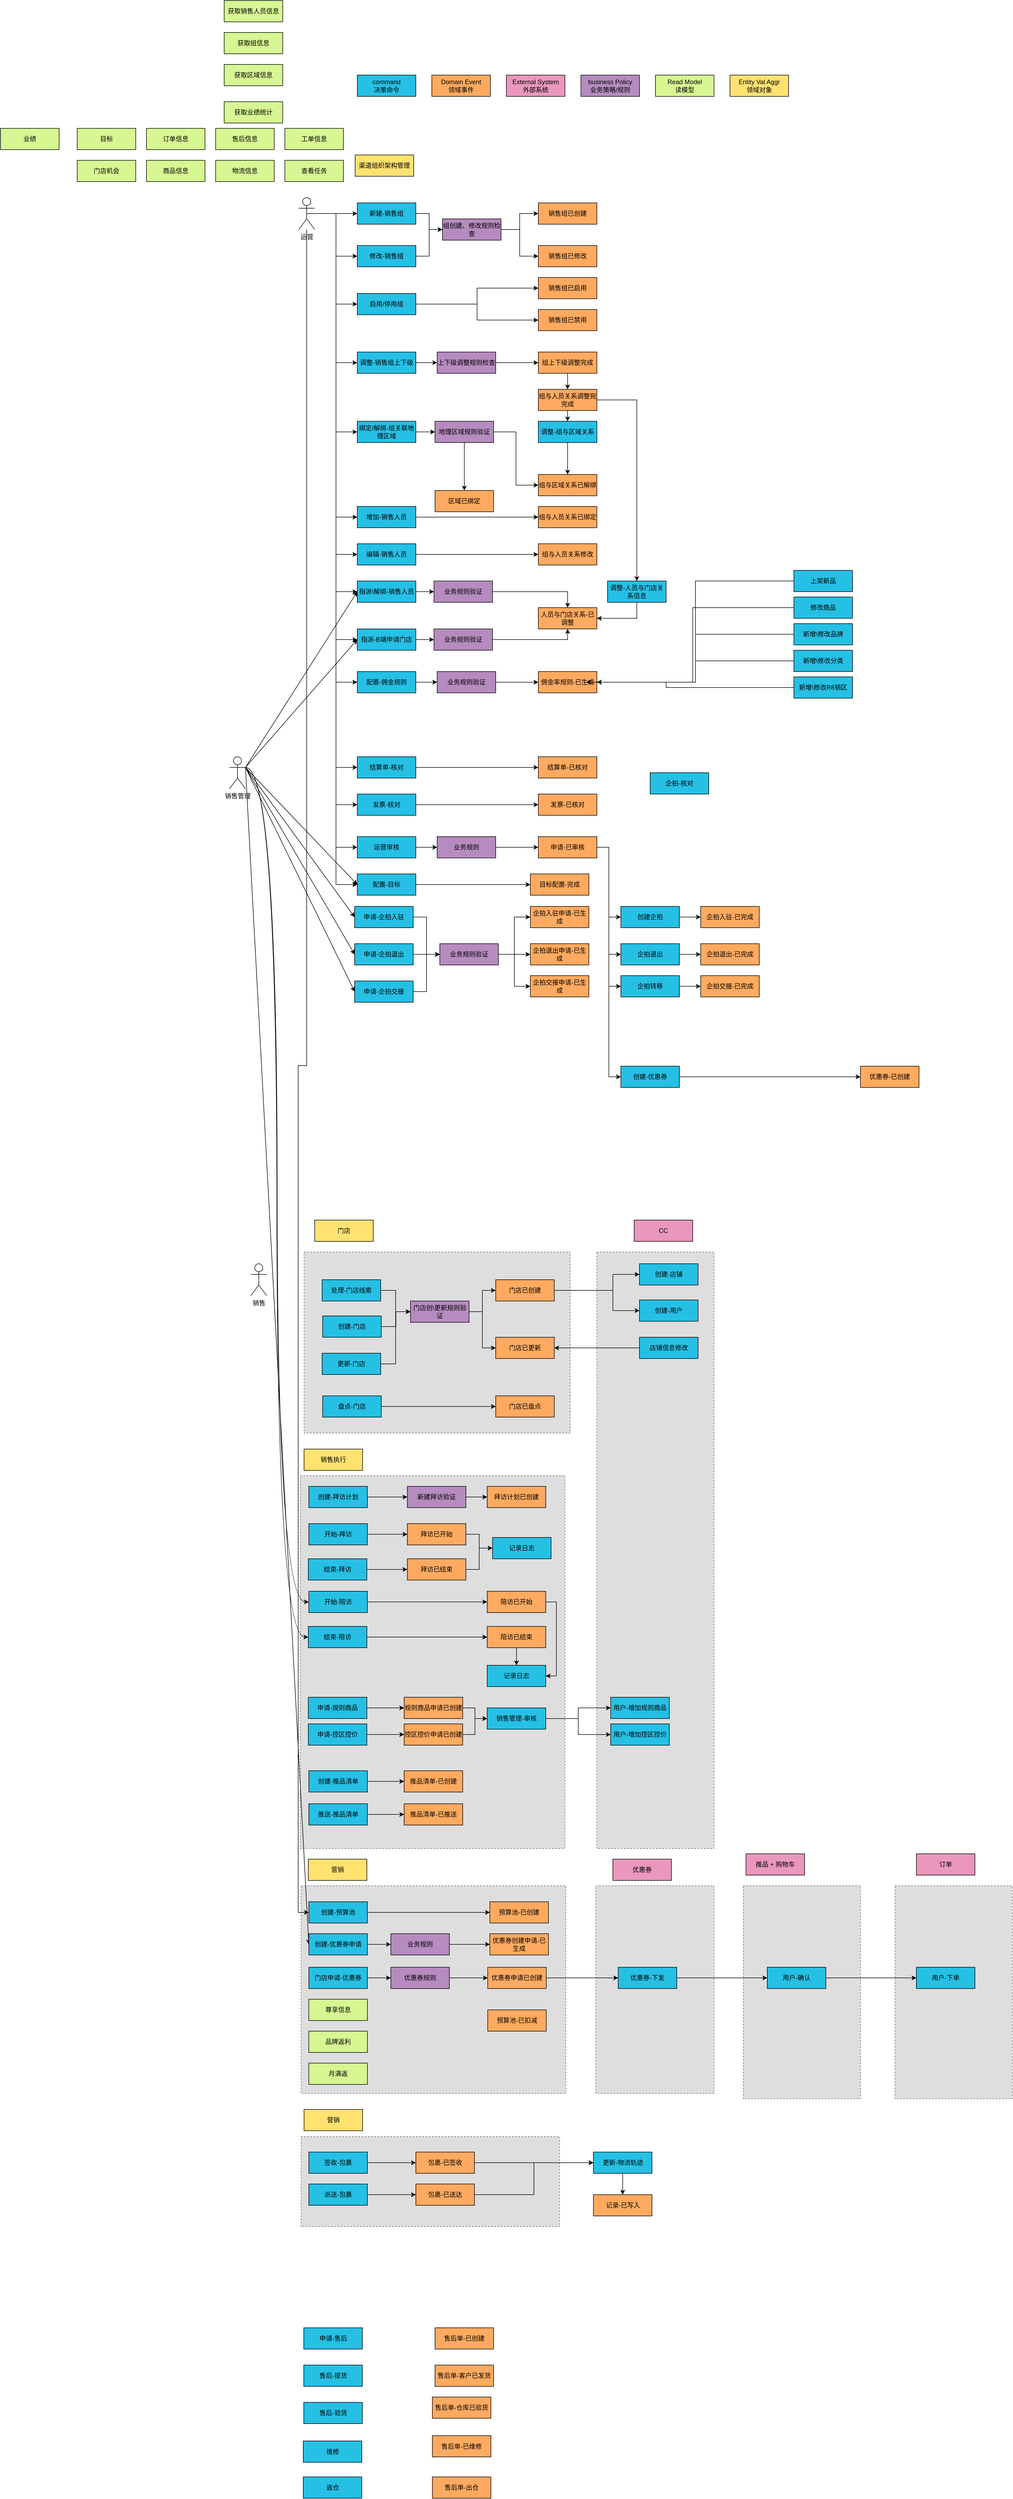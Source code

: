 <mxfile version="28.0.9">
  <diagram name="第 1 页" id="7w6zi9jCp_np2msTW12s">
    <mxGraphModel dx="2641" dy="2391" grid="1" gridSize="10" guides="1" tooltips="1" connect="1" arrows="1" fold="1" page="1" pageScale="1" pageWidth="827" pageHeight="1169" math="0" shadow="0">
      <root>
        <mxCell id="0" />
        <mxCell id="1" parent="0" />
        <mxCell id="ZF4ea1G8mvOfIL1GF-1r-76" value="" style="rounded=0;whiteSpace=wrap;html=1;fillColor=#DEDEDE;fontColor=#333333;strokeColor=#666666;dashed=1;" vertex="1" parent="1">
          <mxGeometry x="54.5" y="3951" width="485.5" height="169" as="geometry" />
        </mxCell>
        <mxCell id="ZF4ea1G8mvOfIL1GF-1r-69" value="" style="rounded=0;whiteSpace=wrap;html=1;fillColor=#DEDEDE;fontColor=#333333;strokeColor=#666666;dashed=1;" vertex="1" parent="1">
          <mxGeometry x="1170" y="3480" width="220" height="400" as="geometry" />
        </mxCell>
        <mxCell id="ZF4ea1G8mvOfIL1GF-1r-60" value="" style="rounded=0;whiteSpace=wrap;html=1;fillColor=#DEDEDE;fontColor=#333333;strokeColor=#666666;dashed=1;" vertex="1" parent="1">
          <mxGeometry x="885" y="3480" width="220" height="400" as="geometry" />
        </mxCell>
        <mxCell id="ZF4ea1G8mvOfIL1GF-1r-65" value="" style="rounded=0;whiteSpace=wrap;html=1;fillColor=#DEDEDE;fontColor=#333333;strokeColor=#666666;dashed=1;" vertex="1" parent="1">
          <mxGeometry x="608" y="3480" width="222" height="390" as="geometry" />
        </mxCell>
        <mxCell id="ZF4ea1G8mvOfIL1GF-1r-59" value="" style="rounded=0;whiteSpace=wrap;html=1;fillColor=#DEDEDE;fontColor=#333333;strokeColor=#666666;dashed=1;" vertex="1" parent="1">
          <mxGeometry x="54.5" y="3480" width="497" height="390" as="geometry" />
        </mxCell>
        <mxCell id="ZF4ea1G8mvOfIL1GF-1r-49" value="" style="rounded=0;whiteSpace=wrap;html=1;fillColor=#DEDEDE;fontColor=#333333;strokeColor=#666666;dashed=1;" vertex="1" parent="1">
          <mxGeometry x="53" y="2710" width="497" height="700" as="geometry" />
        </mxCell>
        <mxCell id="ZF4ea1G8mvOfIL1GF-1r-34" value="" style="rounded=0;whiteSpace=wrap;html=1;fillColor=#DEDEDE;fontColor=#333333;strokeColor=#666666;dashed=1;" vertex="1" parent="1">
          <mxGeometry x="610" y="2290" width="220" height="1120" as="geometry" />
        </mxCell>
        <mxCell id="ZF4ea1G8mvOfIL1GF-1r-32" value="" style="rounded=0;whiteSpace=wrap;html=1;fillColor=#DEDEDE;fontColor=#333333;strokeColor=#666666;dashed=1;" vertex="1" parent="1">
          <mxGeometry x="60" y="2290" width="500" height="340" as="geometry" />
        </mxCell>
        <mxCell id="_sHUTvcMdDTdJ8EnGrEK-1" value="&lt;div&gt;&lt;font&gt;command&lt;/font&gt;&lt;/div&gt;&lt;font&gt;决策命令&lt;/font&gt;" style="rounded=0;whiteSpace=wrap;html=1;fillColor=#26C0E5;" parent="1" vertex="1">
          <mxGeometry x="160" y="80" width="110" height="40" as="geometry" />
        </mxCell>
        <mxCell id="_sHUTvcMdDTdJ8EnGrEK-2" value="&lt;font&gt;Domain Event&lt;/font&gt;&lt;div&gt;&lt;font&gt;领域事件&lt;/font&gt;&lt;/div&gt;" style="rounded=0;whiteSpace=wrap;html=1;fillColor=#FFAA60;" parent="1" vertex="1">
          <mxGeometry x="300" y="80" width="110" height="40" as="geometry" />
        </mxCell>
        <mxCell id="_sHUTvcMdDTdJ8EnGrEK-3" value="Read Model&lt;div&gt;读模型&lt;/div&gt;" style="rounded=0;whiteSpace=wrap;html=1;fillColor=#D7F792;" parent="1" vertex="1">
          <mxGeometry x="720" y="80" width="110" height="40" as="geometry" />
        </mxCell>
        <mxCell id="_sHUTvcMdDTdJ8EnGrEK-4" value="External System&lt;div&gt;外部系统&lt;/div&gt;" style="rounded=0;whiteSpace=wrap;html=1;fillColor=#EA97BC;" parent="1" vertex="1">
          <mxGeometry x="440" y="80" width="110" height="40" as="geometry" />
        </mxCell>
        <mxCell id="_sHUTvcMdDTdJ8EnGrEK-5" value="business Policy&lt;div&gt;业务策略/规则&lt;/div&gt;" style="rounded=0;whiteSpace=wrap;html=1;fillColor=#B68BBF;" parent="1" vertex="1">
          <mxGeometry x="580" y="80" width="110" height="40" as="geometry" />
        </mxCell>
        <mxCell id="_sHUTvcMdDTdJ8EnGrEK-8" value="&lt;font&gt;Entity Val Aggr&lt;/font&gt;&lt;div&gt;&lt;font&gt;领域对象&lt;/font&gt;&lt;/div&gt;" style="rounded=0;whiteSpace=wrap;html=1;fillColor=#FFE270;" parent="1" vertex="1">
          <mxGeometry x="860" y="80" width="110" height="40" as="geometry" />
        </mxCell>
        <mxCell id="CuO03zdZ_H9ETCIROUNS-101" style="edgeStyle=orthogonalEdgeStyle;rounded=0;orthogonalLoop=1;jettySize=auto;html=1;curved=1;exitX=0.5;exitY=0.5;exitDx=0;exitDy=0;exitPerimeter=0;" parent="1" source="sNWVwF46tpGVJdv4zzlN-1" target="sNWVwF46tpGVJdv4zzlN-2" edge="1">
          <mxGeometry relative="1" as="geometry" />
        </mxCell>
        <mxCell id="CuO03zdZ_H9ETCIROUNS-103" style="edgeStyle=orthogonalEdgeStyle;rounded=0;orthogonalLoop=1;jettySize=auto;html=1;entryX=0;entryY=0.5;entryDx=0;entryDy=0;" parent="1" source="sNWVwF46tpGVJdv4zzlN-1" target="sNWVwF46tpGVJdv4zzlN-3" edge="1">
          <mxGeometry relative="1" as="geometry" />
        </mxCell>
        <mxCell id="CuO03zdZ_H9ETCIROUNS-105" style="edgeStyle=orthogonalEdgeStyle;rounded=0;orthogonalLoop=1;jettySize=auto;html=1;entryX=0;entryY=0.5;entryDx=0;entryDy=0;" parent="1" source="sNWVwF46tpGVJdv4zzlN-1" target="CuO03zdZ_H9ETCIROUNS-13" edge="1">
          <mxGeometry relative="1" as="geometry" />
        </mxCell>
        <mxCell id="CuO03zdZ_H9ETCIROUNS-107" style="edgeStyle=orthogonalEdgeStyle;rounded=0;orthogonalLoop=1;jettySize=auto;html=1;entryX=0;entryY=0.5;entryDx=0;entryDy=0;" parent="1" source="sNWVwF46tpGVJdv4zzlN-1" target="CuO03zdZ_H9ETCIROUNS-90" edge="1">
          <mxGeometry relative="1" as="geometry" />
        </mxCell>
        <mxCell id="CuO03zdZ_H9ETCIROUNS-109" style="edgeStyle=orthogonalEdgeStyle;rounded=0;orthogonalLoop=1;jettySize=auto;html=1;entryX=0;entryY=0.5;entryDx=0;entryDy=0;" parent="1" source="sNWVwF46tpGVJdv4zzlN-1" target="sNWVwF46tpGVJdv4zzlN-6" edge="1">
          <mxGeometry relative="1" as="geometry" />
        </mxCell>
        <mxCell id="CuO03zdZ_H9ETCIROUNS-110" style="edgeStyle=orthogonalEdgeStyle;rounded=0;orthogonalLoop=1;jettySize=auto;html=1;entryX=0;entryY=0.5;entryDx=0;entryDy=0;" parent="1" source="sNWVwF46tpGVJdv4zzlN-1" target="CuO03zdZ_H9ETCIROUNS-66" edge="1">
          <mxGeometry relative="1" as="geometry" />
        </mxCell>
        <mxCell id="8YfOqAkpZzOhsT7Vedsc-141" style="edgeStyle=orthogonalEdgeStyle;rounded=0;orthogonalLoop=1;jettySize=auto;html=1;entryX=0;entryY=0.5;entryDx=0;entryDy=0;" parent="1" source="sNWVwF46tpGVJdv4zzlN-1" target="CuO03zdZ_H9ETCIROUNS-116" edge="1">
          <mxGeometry relative="1" as="geometry" />
        </mxCell>
        <mxCell id="8YfOqAkpZzOhsT7Vedsc-155" style="edgeStyle=orthogonalEdgeStyle;rounded=0;orthogonalLoop=1;jettySize=auto;html=1;entryX=0;entryY=0.5;entryDx=0;entryDy=0;" parent="1" source="sNWVwF46tpGVJdv4zzlN-1" target="sNWVwF46tpGVJdv4zzlN-10" edge="1">
          <mxGeometry relative="1" as="geometry" />
        </mxCell>
        <mxCell id="8YfOqAkpZzOhsT7Vedsc-308" style="edgeStyle=orthogonalEdgeStyle;rounded=0;orthogonalLoop=1;jettySize=auto;html=1;entryX=0;entryY=0.5;entryDx=0;entryDy=0;" parent="1" source="sNWVwF46tpGVJdv4zzlN-1" target="8YfOqAkpZzOhsT7Vedsc-221" edge="1">
          <mxGeometry relative="1" as="geometry" />
        </mxCell>
        <mxCell id="8YfOqAkpZzOhsT7Vedsc-310" style="edgeStyle=orthogonalEdgeStyle;rounded=0;orthogonalLoop=1;jettySize=auto;html=1;entryX=0;entryY=0.5;entryDx=0;entryDy=0;" parent="1" source="sNWVwF46tpGVJdv4zzlN-1" target="8YfOqAkpZzOhsT7Vedsc-256" edge="1">
          <mxGeometry relative="1" as="geometry" />
        </mxCell>
        <mxCell id="8YfOqAkpZzOhsT7Vedsc-311" style="edgeStyle=orthogonalEdgeStyle;rounded=0;orthogonalLoop=1;jettySize=auto;html=1;entryX=0;entryY=0.5;entryDx=0;entryDy=0;" parent="1" source="sNWVwF46tpGVJdv4zzlN-1" target="8YfOqAkpZzOhsT7Vedsc-136" edge="1">
          <mxGeometry relative="1" as="geometry" />
        </mxCell>
        <mxCell id="8YfOqAkpZzOhsT7Vedsc-326" style="edgeStyle=orthogonalEdgeStyle;rounded=0;orthogonalLoop=1;jettySize=auto;html=1;entryX=0;entryY=0.5;entryDx=0;entryDy=0;" parent="1" source="sNWVwF46tpGVJdv4zzlN-1" target="8YfOqAkpZzOhsT7Vedsc-135" edge="1">
          <mxGeometry relative="1" as="geometry" />
        </mxCell>
        <mxCell id="ZF4ea1G8mvOfIL1GF-1r-2" style="edgeStyle=orthogonalEdgeStyle;rounded=0;orthogonalLoop=1;jettySize=auto;html=1;exitX=0.5;exitY=0.5;exitDx=0;exitDy=0;exitPerimeter=0;entryX=0;entryY=0.5;entryDx=0;entryDy=0;" edge="1" parent="1" source="sNWVwF46tpGVJdv4zzlN-1" target="sNWVwF46tpGVJdv4zzlN-4">
          <mxGeometry relative="1" as="geometry" />
        </mxCell>
        <mxCell id="ZF4ea1G8mvOfIL1GF-1r-3" style="edgeStyle=orthogonalEdgeStyle;rounded=0;orthogonalLoop=1;jettySize=auto;html=1;entryX=0;entryY=0.5;entryDx=0;entryDy=0;" edge="1" parent="1" source="sNWVwF46tpGVJdv4zzlN-1" target="8YfOqAkpZzOhsT7Vedsc-328">
          <mxGeometry relative="1" as="geometry" />
        </mxCell>
        <mxCell id="ZF4ea1G8mvOfIL1GF-1r-4" style="edgeStyle=orthogonalEdgeStyle;rounded=0;orthogonalLoop=1;jettySize=auto;html=1;entryX=0;entryY=0.5;entryDx=0;entryDy=0;" edge="1" parent="1" source="sNWVwF46tpGVJdv4zzlN-1" target="8YfOqAkpZzOhsT7Vedsc-327">
          <mxGeometry relative="1" as="geometry" />
        </mxCell>
        <mxCell id="sNWVwF46tpGVJdv4zzlN-1" value="运营" style="shape=umlActor;verticalLabelPosition=bottom;verticalAlign=top;html=1;outlineConnect=0;" parent="1" vertex="1">
          <mxGeometry x="50" y="310" width="30" height="60" as="geometry" />
        </mxCell>
        <mxCell id="CuO03zdZ_H9ETCIROUNS-28" style="edgeStyle=orthogonalEdgeStyle;rounded=0;orthogonalLoop=1;jettySize=auto;html=1;exitX=1;exitY=0.5;exitDx=0;exitDy=0;entryX=0;entryY=0.5;entryDx=0;entryDy=0;" parent="1" source="sNWVwF46tpGVJdv4zzlN-2" target="CuO03zdZ_H9ETCIROUNS-2" edge="1">
          <mxGeometry relative="1" as="geometry" />
        </mxCell>
        <mxCell id="sNWVwF46tpGVJdv4zzlN-2" value="新建-销售组" style="rounded=0;whiteSpace=wrap;html=1;fillColor=#26C0E5;" parent="1" vertex="1">
          <mxGeometry x="160" y="320" width="110" height="40" as="geometry" />
        </mxCell>
        <mxCell id="CuO03zdZ_H9ETCIROUNS-27" style="edgeStyle=orthogonalEdgeStyle;rounded=0;orthogonalLoop=1;jettySize=auto;html=1;entryX=0;entryY=0.5;entryDx=0;entryDy=0;" parent="1" source="sNWVwF46tpGVJdv4zzlN-3" target="CuO03zdZ_H9ETCIROUNS-2" edge="1">
          <mxGeometry relative="1" as="geometry">
            <mxPoint x="305" y="420" as="targetPoint" />
          </mxGeometry>
        </mxCell>
        <mxCell id="sNWVwF46tpGVJdv4zzlN-3" value="修改-销售组" style="rounded=0;whiteSpace=wrap;html=1;fillColor=#26C0E5;" parent="1" vertex="1">
          <mxGeometry x="160" y="400" width="110" height="40" as="geometry" />
        </mxCell>
        <mxCell id="CuO03zdZ_H9ETCIROUNS-76" style="edgeStyle=orthogonalEdgeStyle;rounded=0;orthogonalLoop=1;jettySize=auto;html=1;entryX=0;entryY=0.5;entryDx=0;entryDy=0;" parent="1" source="sNWVwF46tpGVJdv4zzlN-4" target="CuO03zdZ_H9ETCIROUNS-39" edge="1">
          <mxGeometry relative="1" as="geometry" />
        </mxCell>
        <mxCell id="sNWVwF46tpGVJdv4zzlN-4" value="绑定/解绑-组关联地理区域" style="rounded=0;whiteSpace=wrap;html=1;fillColor=#26C0E5;" parent="1" vertex="1">
          <mxGeometry x="160" y="730" width="110" height="40" as="geometry" />
        </mxCell>
        <mxCell id="CuO03zdZ_H9ETCIROUNS-77" style="edgeStyle=orthogonalEdgeStyle;rounded=0;orthogonalLoop=1;jettySize=auto;html=1;entryX=0;entryY=0.5;entryDx=0;entryDy=0;" parent="1" source="sNWVwF46tpGVJdv4zzlN-6" target="CuO03zdZ_H9ETCIROUNS-64" edge="1">
          <mxGeometry relative="1" as="geometry">
            <mxPoint x="310" y="910" as="targetPoint" />
          </mxGeometry>
        </mxCell>
        <mxCell id="sNWVwF46tpGVJdv4zzlN-6" value="增加-销售人员" style="rounded=0;whiteSpace=wrap;html=1;fillColor=#26C0E5;" parent="1" vertex="1">
          <mxGeometry x="160" y="890" width="110" height="40" as="geometry" />
        </mxCell>
        <mxCell id="sNWVwF46tpGVJdv4zzlN-9" value="销售组已创建" style="rounded=0;whiteSpace=wrap;html=1;fillColor=#FFAA60;" parent="1" vertex="1">
          <mxGeometry x="500" y="320" width="110" height="40" as="geometry" />
        </mxCell>
        <mxCell id="8YfOqAkpZzOhsT7Vedsc-146" style="edgeStyle=orthogonalEdgeStyle;rounded=0;orthogonalLoop=1;jettySize=auto;html=1;entryX=0;entryY=0.5;entryDx=0;entryDy=0;" parent="1" source="sNWVwF46tpGVJdv4zzlN-10" target="8YfOqAkpZzOhsT7Vedsc-145" edge="1">
          <mxGeometry relative="1" as="geometry" />
        </mxCell>
        <mxCell id="sNWVwF46tpGVJdv4zzlN-10" value="指派-B端申请门店" style="rounded=0;whiteSpace=wrap;html=1;fillColor=#26C0E5;" parent="1" vertex="1">
          <mxGeometry x="160" y="1120" width="110" height="40" as="geometry" />
        </mxCell>
        <mxCell id="CuO03zdZ_H9ETCIROUNS-29" style="edgeStyle=orthogonalEdgeStyle;rounded=0;orthogonalLoop=1;jettySize=auto;html=1;entryX=0;entryY=0.5;entryDx=0;entryDy=0;" parent="1" source="CuO03zdZ_H9ETCIROUNS-2" target="sNWVwF46tpGVJdv4zzlN-9" edge="1">
          <mxGeometry relative="1" as="geometry" />
        </mxCell>
        <mxCell id="8YfOqAkpZzOhsT7Vedsc-53" style="edgeStyle=orthogonalEdgeStyle;rounded=0;orthogonalLoop=1;jettySize=auto;html=1;entryX=0;entryY=0.5;entryDx=0;entryDy=0;" parent="1" source="CuO03zdZ_H9ETCIROUNS-2" target="CuO03zdZ_H9ETCIROUNS-22" edge="1">
          <mxGeometry relative="1" as="geometry" />
        </mxCell>
        <mxCell id="CuO03zdZ_H9ETCIROUNS-2" value="组创建、修改规则检查" style="rounded=0;whiteSpace=wrap;html=1;fillColor=#B68BBF;" parent="1" vertex="1">
          <mxGeometry x="320" y="350" width="110" height="40" as="geometry" />
        </mxCell>
        <mxCell id="CuO03zdZ_H9ETCIROUNS-11" value="销售组已启用" style="rounded=0;whiteSpace=wrap;html=1;fillColor=#FFAA60;" parent="1" vertex="1">
          <mxGeometry x="500" y="460" width="110" height="40" as="geometry" />
        </mxCell>
        <mxCell id="CuO03zdZ_H9ETCIROUNS-12" value="销售组已禁用" style="rounded=0;whiteSpace=wrap;html=1;fillColor=#FFAA60;" parent="1" vertex="1">
          <mxGeometry x="500" y="520" width="110" height="40" as="geometry" />
        </mxCell>
        <mxCell id="CuO03zdZ_H9ETCIROUNS-25" style="edgeStyle=orthogonalEdgeStyle;rounded=0;orthogonalLoop=1;jettySize=auto;html=1;entryX=0;entryY=0.5;entryDx=0;entryDy=0;" parent="1" source="CuO03zdZ_H9ETCIROUNS-13" target="CuO03zdZ_H9ETCIROUNS-11" edge="1">
          <mxGeometry relative="1" as="geometry" />
        </mxCell>
        <mxCell id="CuO03zdZ_H9ETCIROUNS-26" style="edgeStyle=orthogonalEdgeStyle;rounded=0;orthogonalLoop=1;jettySize=auto;html=1;exitX=1;exitY=0.5;exitDx=0;exitDy=0;entryX=0;entryY=0.5;entryDx=0;entryDy=0;" parent="1" source="CuO03zdZ_H9ETCIROUNS-13" target="CuO03zdZ_H9ETCIROUNS-12" edge="1">
          <mxGeometry relative="1" as="geometry" />
        </mxCell>
        <mxCell id="CuO03zdZ_H9ETCIROUNS-13" value="启用/停用组" style="rounded=0;whiteSpace=wrap;html=1;fillColor=#26C0E5;" parent="1" vertex="1">
          <mxGeometry x="160" y="490" width="110" height="40" as="geometry" />
        </mxCell>
        <mxCell id="CuO03zdZ_H9ETCIROUNS-22" value="销售组已修改" style="rounded=0;whiteSpace=wrap;html=1;fillColor=#FFAA60;" parent="1" vertex="1">
          <mxGeometry x="500" y="400" width="110" height="40" as="geometry" />
        </mxCell>
        <mxCell id="CuO03zdZ_H9ETCIROUNS-49" style="edgeStyle=orthogonalEdgeStyle;rounded=0;orthogonalLoop=1;jettySize=auto;html=1;entryX=0;entryY=0.5;entryDx=0;entryDy=0;" parent="1" source="CuO03zdZ_H9ETCIROUNS-33" target="CuO03zdZ_H9ETCIROUNS-34" edge="1">
          <mxGeometry relative="1" as="geometry" />
        </mxCell>
        <mxCell id="CuO03zdZ_H9ETCIROUNS-33" value="上下级调整规则检查" style="rounded=0;whiteSpace=wrap;html=1;fillColor=#B68BBF;" parent="1" vertex="1">
          <mxGeometry x="310" y="600" width="110" height="40" as="geometry" />
        </mxCell>
        <mxCell id="CuO03zdZ_H9ETCIROUNS-36" value="" style="edgeStyle=orthogonalEdgeStyle;rounded=0;orthogonalLoop=1;jettySize=auto;html=1;" parent="1" source="CuO03zdZ_H9ETCIROUNS-34" target="CuO03zdZ_H9ETCIROUNS-35" edge="1">
          <mxGeometry relative="1" as="geometry" />
        </mxCell>
        <mxCell id="CuO03zdZ_H9ETCIROUNS-34" value="组上下级调整完成" style="rounded=0;whiteSpace=wrap;html=1;fillColor=#FFAA60;" parent="1" vertex="1">
          <mxGeometry x="500" y="600" width="110" height="40" as="geometry" />
        </mxCell>
        <mxCell id="8YfOqAkpZzOhsT7Vedsc-8" style="edgeStyle=orthogonalEdgeStyle;rounded=0;orthogonalLoop=1;jettySize=auto;html=1;exitX=0.5;exitY=1;exitDx=0;exitDy=0;entryX=0.5;entryY=0;entryDx=0;entryDy=0;" parent="1" source="CuO03zdZ_H9ETCIROUNS-35" target="CuO03zdZ_H9ETCIROUNS-81" edge="1">
          <mxGeometry relative="1" as="geometry" />
        </mxCell>
        <mxCell id="8YfOqAkpZzOhsT7Vedsc-151" style="edgeStyle=orthogonalEdgeStyle;rounded=0;orthogonalLoop=1;jettySize=auto;html=1;exitX=1;exitY=0.5;exitDx=0;exitDy=0;entryX=0.5;entryY=0;entryDx=0;entryDy=0;" parent="1" source="CuO03zdZ_H9ETCIROUNS-35" target="CuO03zdZ_H9ETCIROUNS-63" edge="1">
          <mxGeometry relative="1" as="geometry" />
        </mxCell>
        <mxCell id="CuO03zdZ_H9ETCIROUNS-35" value="组与人员关系调整宛完成" style="rounded=0;whiteSpace=wrap;html=1;fillColor=#FFAA60;" parent="1" vertex="1">
          <mxGeometry x="500" y="670" width="110" height="40" as="geometry" />
        </mxCell>
        <mxCell id="CuO03zdZ_H9ETCIROUNS-61" style="edgeStyle=orthogonalEdgeStyle;rounded=0;orthogonalLoop=1;jettySize=auto;html=1;exitX=0.5;exitY=1;exitDx=0;exitDy=0;entryX=0.5;entryY=0;entryDx=0;entryDy=0;" parent="1" source="CuO03zdZ_H9ETCIROUNS-39" target="CuO03zdZ_H9ETCIROUNS-40" edge="1">
          <mxGeometry relative="1" as="geometry" />
        </mxCell>
        <mxCell id="CuO03zdZ_H9ETCIROUNS-79" style="edgeStyle=orthogonalEdgeStyle;rounded=0;orthogonalLoop=1;jettySize=auto;html=1;entryX=0;entryY=0.5;entryDx=0;entryDy=0;" parent="1" source="CuO03zdZ_H9ETCIROUNS-39" target="CuO03zdZ_H9ETCIROUNS-53" edge="1">
          <mxGeometry relative="1" as="geometry" />
        </mxCell>
        <mxCell id="CuO03zdZ_H9ETCIROUNS-39" value="地理区域规则验证" style="rounded=0;whiteSpace=wrap;html=1;fillColor=#B68BBF;" parent="1" vertex="1">
          <mxGeometry x="306" y="730" width="110" height="40" as="geometry" />
        </mxCell>
        <mxCell id="CuO03zdZ_H9ETCIROUNS-40" value="区域已绑定" style="rounded=0;whiteSpace=wrap;html=1;fillColor=#FFAA60;" parent="1" vertex="1">
          <mxGeometry x="306" y="860" width="110" height="40" as="geometry" />
        </mxCell>
        <mxCell id="CuO03zdZ_H9ETCIROUNS-53" value="组与区域关系已解绑" style="rounded=0;whiteSpace=wrap;html=1;fillColor=#FFAA60;" parent="1" vertex="1">
          <mxGeometry x="500" y="830" width="110" height="40" as="geometry" />
        </mxCell>
        <mxCell id="8YfOqAkpZzOhsT7Vedsc-153" style="edgeStyle=orthogonalEdgeStyle;rounded=0;orthogonalLoop=1;jettySize=auto;html=1;exitX=0.5;exitY=1;exitDx=0;exitDy=0;entryX=1;entryY=0.5;entryDx=0;entryDy=0;" parent="1" source="CuO03zdZ_H9ETCIROUNS-63" target="CuO03zdZ_H9ETCIROUNS-119" edge="1">
          <mxGeometry relative="1" as="geometry" />
        </mxCell>
        <mxCell id="CuO03zdZ_H9ETCIROUNS-63" value="调整-人员与门店关系信息" style="rounded=0;whiteSpace=wrap;html=1;fillColor=#26C0E5;" parent="1" vertex="1">
          <mxGeometry x="630" y="1030" width="110" height="40" as="geometry" />
        </mxCell>
        <mxCell id="CuO03zdZ_H9ETCIROUNS-64" value="组与人员关系已绑定" style="rounded=0;whiteSpace=wrap;html=1;fillColor=#FFAA60;" parent="1" vertex="1">
          <mxGeometry x="500" y="890" width="110" height="40" as="geometry" />
        </mxCell>
        <mxCell id="CuO03zdZ_H9ETCIROUNS-78" style="edgeStyle=orthogonalEdgeStyle;rounded=0;orthogonalLoop=1;jettySize=auto;html=1;entryX=0;entryY=0.5;entryDx=0;entryDy=0;" parent="1" source="CuO03zdZ_H9ETCIROUNS-66" target="CuO03zdZ_H9ETCIROUNS-70" edge="1">
          <mxGeometry relative="1" as="geometry">
            <mxPoint x="310" y="980" as="targetPoint" />
          </mxGeometry>
        </mxCell>
        <mxCell id="CuO03zdZ_H9ETCIROUNS-66" value="编辑-销售人员" style="rounded=0;whiteSpace=wrap;html=1;fillColor=#26C0E5;" parent="1" vertex="1">
          <mxGeometry x="160" y="960" width="110" height="40" as="geometry" />
        </mxCell>
        <mxCell id="CuO03zdZ_H9ETCIROUNS-70" value="组与人员关系修改" style="rounded=0;whiteSpace=wrap;html=1;fillColor=#FFAA60;" parent="1" vertex="1">
          <mxGeometry x="500" y="960" width="110" height="40" as="geometry" />
        </mxCell>
        <mxCell id="8YfOqAkpZzOhsT7Vedsc-149" style="edgeStyle=orthogonalEdgeStyle;rounded=0;orthogonalLoop=1;jettySize=auto;html=1;exitX=0.5;exitY=1;exitDx=0;exitDy=0;entryX=0.5;entryY=0;entryDx=0;entryDy=0;" parent="1" source="CuO03zdZ_H9ETCIROUNS-81" target="CuO03zdZ_H9ETCIROUNS-53" edge="1">
          <mxGeometry relative="1" as="geometry" />
        </mxCell>
        <mxCell id="CuO03zdZ_H9ETCIROUNS-81" value="调整-组与区域关系" style="rounded=0;whiteSpace=wrap;html=1;fillColor=#26C0E5;" parent="1" vertex="1">
          <mxGeometry x="500" y="730" width="110" height="40" as="geometry" />
        </mxCell>
        <mxCell id="CuO03zdZ_H9ETCIROUNS-108" style="edgeStyle=orthogonalEdgeStyle;rounded=0;orthogonalLoop=1;jettySize=auto;html=1;entryX=0;entryY=0.5;entryDx=0;entryDy=0;" parent="1" source="CuO03zdZ_H9ETCIROUNS-90" target="CuO03zdZ_H9ETCIROUNS-33" edge="1">
          <mxGeometry relative="1" as="geometry" />
        </mxCell>
        <mxCell id="CuO03zdZ_H9ETCIROUNS-90" value="调整-销售组上下级" style="rounded=0;whiteSpace=wrap;html=1;fillColor=#26C0E5;" parent="1" vertex="1">
          <mxGeometry x="160" y="600" width="110" height="40" as="geometry" />
        </mxCell>
        <mxCell id="CuO03zdZ_H9ETCIROUNS-93" value="获取销售人员信息" style="rounded=0;whiteSpace=wrap;html=1;fillColor=#D7F792;" parent="1" vertex="1">
          <mxGeometry x="-90" y="-60" width="110" height="40" as="geometry" />
        </mxCell>
        <mxCell id="CuO03zdZ_H9ETCIROUNS-94" value="获取组信息" style="rounded=0;whiteSpace=wrap;html=1;fillColor=#D7F792;" parent="1" vertex="1">
          <mxGeometry x="-90" width="110" height="40" as="geometry" />
        </mxCell>
        <mxCell id="CuO03zdZ_H9ETCIROUNS-95" value="获取区域信息" style="rounded=0;whiteSpace=wrap;html=1;fillColor=#D7F792;" parent="1" vertex="1">
          <mxGeometry x="-90" y="60" width="110" height="40" as="geometry" />
        </mxCell>
        <mxCell id="CuO03zdZ_H9ETCIROUNS-97" value="渠道组织架构管理" style="rounded=0;whiteSpace=wrap;html=1;fillColor=#FFE270;" parent="1" vertex="1">
          <mxGeometry x="156" y="230" width="110" height="40" as="geometry" />
        </mxCell>
        <mxCell id="CuO03zdZ_H9ETCIROUNS-118" style="edgeStyle=orthogonalEdgeStyle;rounded=0;orthogonalLoop=1;jettySize=auto;html=1;exitX=1;exitY=0.5;exitDx=0;exitDy=0;" parent="1" source="CuO03zdZ_H9ETCIROUNS-116" target="CuO03zdZ_H9ETCIROUNS-117" edge="1">
          <mxGeometry relative="1" as="geometry" />
        </mxCell>
        <mxCell id="CuO03zdZ_H9ETCIROUNS-116" value="指派\解绑-销售人员" style="rounded=0;whiteSpace=wrap;html=1;fillColor=#26C0E5;" parent="1" vertex="1">
          <mxGeometry x="160" y="1030" width="110" height="40" as="geometry" />
        </mxCell>
        <mxCell id="CuO03zdZ_H9ETCIROUNS-121" value="" style="edgeStyle=orthogonalEdgeStyle;rounded=0;orthogonalLoop=1;jettySize=auto;html=1;" parent="1" source="CuO03zdZ_H9ETCIROUNS-117" target="CuO03zdZ_H9ETCIROUNS-119" edge="1">
          <mxGeometry relative="1" as="geometry" />
        </mxCell>
        <mxCell id="CuO03zdZ_H9ETCIROUNS-117" value="业务规则验证" style="rounded=0;whiteSpace=wrap;html=1;fillColor=#B68BBF;" parent="1" vertex="1">
          <mxGeometry x="304" y="1030" width="110" height="40" as="geometry" />
        </mxCell>
        <mxCell id="CuO03zdZ_H9ETCIROUNS-119" value="人员与门店关系-已调整" style="rounded=0;whiteSpace=wrap;html=1;fillColor=#FFAA60;" parent="1" vertex="1">
          <mxGeometry x="500" y="1080" width="110" height="40" as="geometry" />
        </mxCell>
        <mxCell id="CuO03zdZ_H9ETCIROUNS-123" value="销售" style="shape=umlActor;verticalLabelPosition=bottom;verticalAlign=top;html=1;outlineConnect=0;" parent="1" vertex="1">
          <mxGeometry x="-40" y="2312" width="30" height="60" as="geometry" />
        </mxCell>
        <mxCell id="8YfOqAkpZzOhsT7Vedsc-15" value="获取业绩统计" style="rounded=0;whiteSpace=wrap;html=1;fillColor=#D7F792;" parent="1" vertex="1">
          <mxGeometry x="-90" y="130" width="110" height="40" as="geometry" />
        </mxCell>
        <mxCell id="8YfOqAkpZzOhsT7Vedsc-157" style="edgeStyle=orthogonalEdgeStyle;rounded=0;orthogonalLoop=1;jettySize=auto;html=1;entryX=0;entryY=0.5;entryDx=0;entryDy=0;" parent="1" source="8YfOqAkpZzOhsT7Vedsc-24" target="8YfOqAkpZzOhsT7Vedsc-54" edge="1">
          <mxGeometry relative="1" as="geometry" />
        </mxCell>
        <mxCell id="8YfOqAkpZzOhsT7Vedsc-24" value="创建-门店" style="rounded=0;whiteSpace=wrap;html=1;fillColor=#26C0E5;" parent="1" vertex="1">
          <mxGeometry x="95" y="2410" width="110" height="40" as="geometry" />
        </mxCell>
        <mxCell id="8YfOqAkpZzOhsT7Vedsc-158" style="edgeStyle=orthogonalEdgeStyle;rounded=0;orthogonalLoop=1;jettySize=auto;html=1;entryX=0;entryY=0.5;entryDx=0;entryDy=0;" parent="1" source="8YfOqAkpZzOhsT7Vedsc-25" target="8YfOqAkpZzOhsT7Vedsc-54" edge="1">
          <mxGeometry relative="1" as="geometry" />
        </mxCell>
        <mxCell id="8YfOqAkpZzOhsT7Vedsc-25" value="更新-门店" style="rounded=0;whiteSpace=wrap;html=1;fillColor=#26C0E5;" parent="1" vertex="1">
          <mxGeometry x="94" y="2480" width="110" height="40" as="geometry" />
        </mxCell>
        <mxCell id="8YfOqAkpZzOhsT7Vedsc-162" style="edgeStyle=orthogonalEdgeStyle;rounded=0;orthogonalLoop=1;jettySize=auto;html=1;entryX=0;entryY=0.5;entryDx=0;entryDy=0;" parent="1" source="8YfOqAkpZzOhsT7Vedsc-27" target="8YfOqAkpZzOhsT7Vedsc-65" edge="1">
          <mxGeometry relative="1" as="geometry" />
        </mxCell>
        <mxCell id="8YfOqAkpZzOhsT7Vedsc-27" value="创建-拜访计划" style="rounded=0;whiteSpace=wrap;html=1;fillColor=#26C0E5;" parent="1" vertex="1">
          <mxGeometry x="69" y="2730" width="110" height="40" as="geometry" />
        </mxCell>
        <mxCell id="8YfOqAkpZzOhsT7Vedsc-28" value="业绩" style="rounded=0;whiteSpace=wrap;html=1;fillColor=#D7F792;" parent="1" vertex="1">
          <mxGeometry x="-510" y="180" width="110" height="40" as="geometry" />
        </mxCell>
        <mxCell id="8YfOqAkpZzOhsT7Vedsc-165" style="edgeStyle=orthogonalEdgeStyle;rounded=0;orthogonalLoop=1;jettySize=auto;html=1;entryX=0;entryY=0.5;entryDx=0;entryDy=0;" parent="1" source="8YfOqAkpZzOhsT7Vedsc-29" target="8YfOqAkpZzOhsT7Vedsc-68" edge="1">
          <mxGeometry relative="1" as="geometry" />
        </mxCell>
        <mxCell id="8YfOqAkpZzOhsT7Vedsc-29" value="开始-拜访" style="rounded=0;whiteSpace=wrap;html=1;fillColor=#26C0E5;" parent="1" vertex="1">
          <mxGeometry x="69" y="2800" width="110" height="40" as="geometry" />
        </mxCell>
        <mxCell id="8YfOqAkpZzOhsT7Vedsc-166" style="edgeStyle=orthogonalEdgeStyle;rounded=0;orthogonalLoop=1;jettySize=auto;html=1;entryX=0;entryY=0.5;entryDx=0;entryDy=0;" parent="1" source="8YfOqAkpZzOhsT7Vedsc-30" target="8YfOqAkpZzOhsT7Vedsc-69" edge="1">
          <mxGeometry relative="1" as="geometry" />
        </mxCell>
        <mxCell id="8YfOqAkpZzOhsT7Vedsc-30" value="结束-拜访" style="rounded=0;whiteSpace=wrap;html=1;fillColor=#26C0E5;" parent="1" vertex="1">
          <mxGeometry x="68" y="2866" width="110" height="40" as="geometry" />
        </mxCell>
        <mxCell id="8YfOqAkpZzOhsT7Vedsc-167" style="edgeStyle=orthogonalEdgeStyle;rounded=0;orthogonalLoop=1;jettySize=auto;html=1;" parent="1" source="8YfOqAkpZzOhsT7Vedsc-31" target="8YfOqAkpZzOhsT7Vedsc-77" edge="1">
          <mxGeometry relative="1" as="geometry" />
        </mxCell>
        <mxCell id="8YfOqAkpZzOhsT7Vedsc-31" value="门店申请-优惠券" style="rounded=0;whiteSpace=wrap;html=1;fillColor=#26C0E5;" parent="1" vertex="1">
          <mxGeometry x="69" y="3633" width="110" height="40" as="geometry" />
        </mxCell>
        <mxCell id="8YfOqAkpZzOhsT7Vedsc-205" style="edgeStyle=orthogonalEdgeStyle;rounded=0;orthogonalLoop=1;jettySize=auto;html=1;entryX=0;entryY=0.5;entryDx=0;entryDy=0;" parent="1" source="8YfOqAkpZzOhsT7Vedsc-33" target="8YfOqAkpZzOhsT7Vedsc-83" edge="1">
          <mxGeometry relative="1" as="geometry" />
        </mxCell>
        <mxCell id="8YfOqAkpZzOhsT7Vedsc-33" value="申请-规则商品" style="rounded=0;whiteSpace=wrap;html=1;fillColor=#26C0E5;" parent="1" vertex="1">
          <mxGeometry x="68" y="3126" width="110" height="40" as="geometry" />
        </mxCell>
        <mxCell id="8YfOqAkpZzOhsT7Vedsc-216" style="edgeStyle=orthogonalEdgeStyle;rounded=0;orthogonalLoop=1;jettySize=auto;html=1;entryX=0;entryY=0.5;entryDx=0;entryDy=0;" parent="1" source="8YfOqAkpZzOhsT7Vedsc-34" target="8YfOqAkpZzOhsT7Vedsc-206" edge="1">
          <mxGeometry relative="1" as="geometry" />
        </mxCell>
        <mxCell id="8YfOqAkpZzOhsT7Vedsc-34" value="申请-控区控价" style="rounded=0;whiteSpace=wrap;html=1;fillColor=#26C0E5;" parent="1" vertex="1">
          <mxGeometry x="68" y="3176" width="110" height="40" as="geometry" />
        </mxCell>
        <mxCell id="ZF4ea1G8mvOfIL1GF-1r-12" style="edgeStyle=orthogonalEdgeStyle;rounded=0;orthogonalLoop=1;jettySize=auto;html=1;entryX=0;entryY=0.5;entryDx=0;entryDy=0;" edge="1" parent="1" source="8YfOqAkpZzOhsT7Vedsc-35" target="ZF4ea1G8mvOfIL1GF-1r-8">
          <mxGeometry relative="1" as="geometry" />
        </mxCell>
        <mxCell id="8YfOqAkpZzOhsT7Vedsc-35" value="创建-推品清单" style="rounded=0;whiteSpace=wrap;html=1;fillColor=#26C0E5;" parent="1" vertex="1">
          <mxGeometry x="69" y="3264" width="110" height="40" as="geometry" />
        </mxCell>
        <mxCell id="8YfOqAkpZzOhsT7Vedsc-36" value="订单信息" style="rounded=0;whiteSpace=wrap;html=1;fillColor=#D7F792;" parent="1" vertex="1">
          <mxGeometry x="-236" y="180" width="110" height="40" as="geometry" />
        </mxCell>
        <mxCell id="8YfOqAkpZzOhsT7Vedsc-37" value="售后信息" style="rounded=0;whiteSpace=wrap;html=1;fillColor=#D7F792;" parent="1" vertex="1">
          <mxGeometry x="-106" y="180" width="110" height="40" as="geometry" />
        </mxCell>
        <mxCell id="8YfOqAkpZzOhsT7Vedsc-38" value="工单信息" style="rounded=0;whiteSpace=wrap;html=1;fillColor=#D7F792;" parent="1" vertex="1">
          <mxGeometry x="24" y="180" width="110" height="40" as="geometry" />
        </mxCell>
        <mxCell id="8YfOqAkpZzOhsT7Vedsc-39" value="商品信息" style="rounded=0;whiteSpace=wrap;html=1;fillColor=#D7F792;" parent="1" vertex="1">
          <mxGeometry x="-236" y="240" width="110" height="40" as="geometry" />
        </mxCell>
        <mxCell id="8YfOqAkpZzOhsT7Vedsc-40" value="物流信息" style="rounded=0;whiteSpace=wrap;html=1;fillColor=#D7F792;" parent="1" vertex="1">
          <mxGeometry x="-106" y="240" width="110" height="40" as="geometry" />
        </mxCell>
        <mxCell id="8YfOqAkpZzOhsT7Vedsc-41" value="查看任务" style="rounded=0;whiteSpace=wrap;html=1;fillColor=#D7F792;" parent="1" vertex="1">
          <mxGeometry x="24" y="240" width="110" height="40" as="geometry" />
        </mxCell>
        <mxCell id="8YfOqAkpZzOhsT7Vedsc-42" value="门店机会" style="rounded=0;whiteSpace=wrap;html=1;fillColor=#D7F792;" parent="1" vertex="1">
          <mxGeometry x="-366" y="240" width="110" height="40" as="geometry" />
        </mxCell>
        <mxCell id="8YfOqAkpZzOhsT7Vedsc-43" value="目标" style="rounded=0;whiteSpace=wrap;html=1;fillColor=#D7F792;" parent="1" vertex="1">
          <mxGeometry x="-366" y="180" width="110" height="40" as="geometry" />
        </mxCell>
        <mxCell id="8YfOqAkpZzOhsT7Vedsc-161" style="edgeStyle=orthogonalEdgeStyle;rounded=0;orthogonalLoop=1;jettySize=auto;html=1;entryX=0;entryY=0.5;entryDx=0;entryDy=0;" parent="1" source="8YfOqAkpZzOhsT7Vedsc-52" target="8YfOqAkpZzOhsT7Vedsc-125" edge="1">
          <mxGeometry relative="1" as="geometry" />
        </mxCell>
        <mxCell id="8YfOqAkpZzOhsT7Vedsc-52" value="盘点-门店" style="rounded=0;whiteSpace=wrap;html=1;fillColor=#26C0E5;" parent="1" vertex="1">
          <mxGeometry x="95" y="2560" width="110" height="40" as="geometry" />
        </mxCell>
        <mxCell id="8YfOqAkpZzOhsT7Vedsc-159" style="edgeStyle=orthogonalEdgeStyle;rounded=0;orthogonalLoop=1;jettySize=auto;html=1;" parent="1" source="8YfOqAkpZzOhsT7Vedsc-54" target="8YfOqAkpZzOhsT7Vedsc-58" edge="1">
          <mxGeometry relative="1" as="geometry" />
        </mxCell>
        <mxCell id="8YfOqAkpZzOhsT7Vedsc-187" style="edgeStyle=orthogonalEdgeStyle;rounded=0;orthogonalLoop=1;jettySize=auto;html=1;entryX=0;entryY=0.5;entryDx=0;entryDy=0;" parent="1" source="8YfOqAkpZzOhsT7Vedsc-54" target="8YfOqAkpZzOhsT7Vedsc-60" edge="1">
          <mxGeometry relative="1" as="geometry" />
        </mxCell>
        <mxCell id="8YfOqAkpZzOhsT7Vedsc-54" value="门店创\更新规则验证" style="rounded=0;whiteSpace=wrap;html=1;fillColor=#B68BBF;" parent="1" vertex="1">
          <mxGeometry x="260" y="2382" width="110" height="40" as="geometry" />
        </mxCell>
        <mxCell id="ZF4ea1G8mvOfIL1GF-1r-35" style="edgeStyle=orthogonalEdgeStyle;rounded=0;orthogonalLoop=1;jettySize=auto;html=1;exitX=1;exitY=0.5;exitDx=0;exitDy=0;entryX=0;entryY=0.5;entryDx=0;entryDy=0;" edge="1" parent="1" source="8YfOqAkpZzOhsT7Vedsc-58" target="8YfOqAkpZzOhsT7Vedsc-176">
          <mxGeometry relative="1" as="geometry">
            <Array as="points">
              <mxPoint x="640" y="2362" />
              <mxPoint x="640" y="2332" />
            </Array>
          </mxGeometry>
        </mxCell>
        <mxCell id="ZF4ea1G8mvOfIL1GF-1r-36" style="edgeStyle=orthogonalEdgeStyle;rounded=0;orthogonalLoop=1;jettySize=auto;html=1;exitX=1;exitY=0.5;exitDx=0;exitDy=0;" edge="1" parent="1" source="8YfOqAkpZzOhsT7Vedsc-58" target="8YfOqAkpZzOhsT7Vedsc-180">
          <mxGeometry relative="1" as="geometry">
            <Array as="points">
              <mxPoint x="640" y="2362" />
              <mxPoint x="640" y="2400" />
            </Array>
          </mxGeometry>
        </mxCell>
        <mxCell id="8YfOqAkpZzOhsT7Vedsc-58" value="门店已创建" style="rounded=0;whiteSpace=wrap;html=1;fillColor=#FFAA60;" parent="1" vertex="1">
          <mxGeometry x="420" y="2342" width="110" height="40" as="geometry" />
        </mxCell>
        <mxCell id="8YfOqAkpZzOhsT7Vedsc-60" value="门店已更新" style="rounded=0;whiteSpace=wrap;html=1;fillColor=#FFAA60;" parent="1" vertex="1">
          <mxGeometry x="420" y="2450" width="110" height="40" as="geometry" />
        </mxCell>
        <mxCell id="8YfOqAkpZzOhsT7Vedsc-163" style="edgeStyle=orthogonalEdgeStyle;rounded=0;orthogonalLoop=1;jettySize=auto;html=1;" parent="1" source="8YfOqAkpZzOhsT7Vedsc-65" target="8YfOqAkpZzOhsT7Vedsc-66" edge="1">
          <mxGeometry relative="1" as="geometry" />
        </mxCell>
        <mxCell id="8YfOqAkpZzOhsT7Vedsc-65" value="新建拜访验证" style="rounded=0;whiteSpace=wrap;html=1;fillColor=#B68BBF;" parent="1" vertex="1">
          <mxGeometry x="254" y="2730" width="110" height="40" as="geometry" />
        </mxCell>
        <mxCell id="8YfOqAkpZzOhsT7Vedsc-66" value="拜访计划已创建" style="rounded=0;whiteSpace=wrap;html=1;fillColor=#FFAA60;" parent="1" vertex="1">
          <mxGeometry x="404" y="2730" width="110" height="40" as="geometry" />
        </mxCell>
        <mxCell id="8YfOqAkpZzOhsT7Vedsc-194" style="edgeStyle=orthogonalEdgeStyle;rounded=0;orthogonalLoop=1;jettySize=auto;html=1;exitX=1;exitY=0.5;exitDx=0;exitDy=0;" parent="1" source="8YfOqAkpZzOhsT7Vedsc-68" target="8YfOqAkpZzOhsT7Vedsc-193" edge="1">
          <mxGeometry relative="1" as="geometry" />
        </mxCell>
        <mxCell id="8YfOqAkpZzOhsT7Vedsc-68" value="拜访已开始" style="rounded=0;whiteSpace=wrap;html=1;fillColor=#FFAA60;" parent="1" vertex="1">
          <mxGeometry x="254" y="2800" width="110" height="40" as="geometry" />
        </mxCell>
        <mxCell id="8YfOqAkpZzOhsT7Vedsc-195" style="edgeStyle=orthogonalEdgeStyle;rounded=0;orthogonalLoop=1;jettySize=auto;html=1;entryX=0;entryY=0.5;entryDx=0;entryDy=0;" parent="1" source="8YfOqAkpZzOhsT7Vedsc-69" target="8YfOqAkpZzOhsT7Vedsc-193" edge="1">
          <mxGeometry relative="1" as="geometry" />
        </mxCell>
        <mxCell id="8YfOqAkpZzOhsT7Vedsc-69" value="拜访已结束" style="rounded=0;whiteSpace=wrap;html=1;fillColor=#FFAA60;" parent="1" vertex="1">
          <mxGeometry x="254" y="2866" width="110" height="40" as="geometry" />
        </mxCell>
        <mxCell id="8YfOqAkpZzOhsT7Vedsc-168" style="edgeStyle=orthogonalEdgeStyle;rounded=0;orthogonalLoop=1;jettySize=auto;html=1;entryX=0;entryY=0.5;entryDx=0;entryDy=0;" parent="1" source="8YfOqAkpZzOhsT7Vedsc-77" target="8YfOqAkpZzOhsT7Vedsc-78" edge="1">
          <mxGeometry relative="1" as="geometry" />
        </mxCell>
        <mxCell id="8YfOqAkpZzOhsT7Vedsc-77" value="优惠券规则" style="rounded=0;whiteSpace=wrap;html=1;fillColor=#B68BBF;" parent="1" vertex="1">
          <mxGeometry x="223" y="3633" width="110" height="40" as="geometry" />
        </mxCell>
        <mxCell id="ZF4ea1G8mvOfIL1GF-1r-73" style="edgeStyle=orthogonalEdgeStyle;rounded=0;orthogonalLoop=1;jettySize=auto;html=1;entryX=0;entryY=0.5;entryDx=0;entryDy=0;" edge="1" parent="1" source="8YfOqAkpZzOhsT7Vedsc-78" target="ZF4ea1G8mvOfIL1GF-1r-58">
          <mxGeometry relative="1" as="geometry" />
        </mxCell>
        <mxCell id="8YfOqAkpZzOhsT7Vedsc-78" value="优惠券申请已创建" style="rounded=0;whiteSpace=wrap;html=1;fillColor=#FFAA60;" parent="1" vertex="1">
          <mxGeometry x="405" y="3633" width="110" height="40" as="geometry" />
        </mxCell>
        <mxCell id="8YfOqAkpZzOhsT7Vedsc-82" value="预算池-已扣减" style="rounded=0;whiteSpace=wrap;html=1;fillColor=#FFAA60;" parent="1" vertex="1">
          <mxGeometry x="405" y="3713" width="110" height="40" as="geometry" />
        </mxCell>
        <mxCell id="8YfOqAkpZzOhsT7Vedsc-208" style="edgeStyle=orthogonalEdgeStyle;rounded=0;orthogonalLoop=1;jettySize=auto;html=1;" parent="1" source="8YfOqAkpZzOhsT7Vedsc-83" target="8YfOqAkpZzOhsT7Vedsc-207" edge="1">
          <mxGeometry relative="1" as="geometry" />
        </mxCell>
        <mxCell id="8YfOqAkpZzOhsT7Vedsc-83" value="规则商品申请已创建" style="rounded=0;whiteSpace=wrap;html=1;fillColor=#FFAA60;" parent="1" vertex="1">
          <mxGeometry x="248" y="3126" width="110" height="40" as="geometry" />
        </mxCell>
        <mxCell id="ZF4ea1G8mvOfIL1GF-1r-17" style="edgeStyle=orthogonalEdgeStyle;rounded=0;orthogonalLoop=1;jettySize=auto;html=1;entryX=0;entryY=0.5;entryDx=0;entryDy=0;" edge="1" parent="1" source="8YfOqAkpZzOhsT7Vedsc-90" target="ZF4ea1G8mvOfIL1GF-1r-16">
          <mxGeometry relative="1" as="geometry" />
        </mxCell>
        <mxCell id="8YfOqAkpZzOhsT7Vedsc-90" value="包裹-已签收" style="rounded=0;whiteSpace=wrap;html=1;fillColor=#FFAA60;" parent="1" vertex="1">
          <mxGeometry x="270" y="3980" width="110" height="40" as="geometry" />
        </mxCell>
        <mxCell id="ZF4ea1G8mvOfIL1GF-1r-10" style="edgeStyle=orthogonalEdgeStyle;rounded=0;orthogonalLoop=1;jettySize=auto;html=1;" edge="1" parent="1" source="8YfOqAkpZzOhsT7Vedsc-93" target="ZF4ea1G8mvOfIL1GF-1r-9">
          <mxGeometry relative="1" as="geometry" />
        </mxCell>
        <mxCell id="8YfOqAkpZzOhsT7Vedsc-93" value="推送-推品清单" style="rounded=0;whiteSpace=wrap;html=1;fillColor=#26C0E5;" parent="1" vertex="1">
          <mxGeometry x="69" y="3326" width="110" height="40" as="geometry" />
        </mxCell>
        <mxCell id="ZF4ea1G8mvOfIL1GF-1r-75" style="edgeStyle=orthogonalEdgeStyle;rounded=0;orthogonalLoop=1;jettySize=auto;html=1;entryX=0;entryY=0.5;entryDx=0;entryDy=0;" edge="1" parent="1" source="8YfOqAkpZzOhsT7Vedsc-94" target="ZF4ea1G8mvOfIL1GF-1r-71">
          <mxGeometry relative="1" as="geometry" />
        </mxCell>
        <mxCell id="8YfOqAkpZzOhsT7Vedsc-94" value="用户-确认" style="rounded=0;whiteSpace=wrap;html=1;fillColor=#26C0E5;" parent="1" vertex="1">
          <mxGeometry x="930" y="3633" width="110" height="40" as="geometry" />
        </mxCell>
        <mxCell id="8YfOqAkpZzOhsT7Vedsc-156" style="edgeStyle=orthogonalEdgeStyle;rounded=0;orthogonalLoop=1;jettySize=auto;html=1;" parent="1" source="8YfOqAkpZzOhsT7Vedsc-106" target="8YfOqAkpZzOhsT7Vedsc-54" edge="1">
          <mxGeometry relative="1" as="geometry" />
        </mxCell>
        <mxCell id="8YfOqAkpZzOhsT7Vedsc-106" value="处理-门店线索" style="rounded=0;whiteSpace=wrap;html=1;fillColor=#26C0E5;" parent="1" vertex="1">
          <mxGeometry x="94" y="2342" width="110" height="40" as="geometry" />
        </mxCell>
        <mxCell id="ZF4ea1G8mvOfIL1GF-1r-24" style="edgeStyle=orthogonalEdgeStyle;rounded=0;orthogonalLoop=1;jettySize=auto;html=1;" edge="1" parent="1" source="8YfOqAkpZzOhsT7Vedsc-111" target="ZF4ea1G8mvOfIL1GF-1r-14">
          <mxGeometry relative="1" as="geometry" />
        </mxCell>
        <mxCell id="8YfOqAkpZzOhsT7Vedsc-111" value="派送-包裹" style="rounded=0;whiteSpace=wrap;html=1;fillColor=#26C0E5;" parent="1" vertex="1">
          <mxGeometry x="69" y="4040" width="110" height="40" as="geometry" />
        </mxCell>
        <mxCell id="ZF4ea1G8mvOfIL1GF-1r-23" style="edgeStyle=orthogonalEdgeStyle;rounded=0;orthogonalLoop=1;jettySize=auto;html=1;entryX=0;entryY=0.5;entryDx=0;entryDy=0;" edge="1" parent="1" source="8YfOqAkpZzOhsT7Vedsc-112" target="8YfOqAkpZzOhsT7Vedsc-90">
          <mxGeometry relative="1" as="geometry" />
        </mxCell>
        <mxCell id="8YfOqAkpZzOhsT7Vedsc-112" value="签收-包裹" style="rounded=0;whiteSpace=wrap;html=1;fillColor=#26C0E5;" parent="1" vertex="1">
          <mxGeometry x="69" y="3980" width="110" height="40" as="geometry" />
        </mxCell>
        <mxCell id="8YfOqAkpZzOhsT7Vedsc-115" value="申请-售后" style="rounded=0;whiteSpace=wrap;html=1;fillColor=#26C0E5;" parent="1" vertex="1">
          <mxGeometry x="59.5" y="4310" width="110" height="40" as="geometry" />
        </mxCell>
        <mxCell id="8YfOqAkpZzOhsT7Vedsc-116" value="售后-提货" style="rounded=0;whiteSpace=wrap;html=1;fillColor=#26C0E5;" parent="1" vertex="1">
          <mxGeometry x="59.5" y="4380" width="110" height="40" as="geometry" />
        </mxCell>
        <mxCell id="8YfOqAkpZzOhsT7Vedsc-117" value="售后-验货" style="rounded=0;whiteSpace=wrap;html=1;fillColor=#26C0E5;" parent="1" vertex="1">
          <mxGeometry x="59.5" y="4450" width="110" height="40" as="geometry" />
        </mxCell>
        <mxCell id="8YfOqAkpZzOhsT7Vedsc-118" value="维修" style="rounded=0;whiteSpace=wrap;html=1;fillColor=#26C0E5;" parent="1" vertex="1">
          <mxGeometry x="58.5" y="4522.5" width="110" height="40" as="geometry" />
        </mxCell>
        <mxCell id="8YfOqAkpZzOhsT7Vedsc-119" value="返仓" style="rounded=0;whiteSpace=wrap;html=1;fillColor=#26C0E5;" parent="1" vertex="1">
          <mxGeometry x="58.5" y="4590" width="110" height="40" as="geometry" />
        </mxCell>
        <mxCell id="8YfOqAkpZzOhsT7Vedsc-125" value="门店已盘点" style="rounded=0;whiteSpace=wrap;html=1;fillColor=#FFAA60;" parent="1" vertex="1">
          <mxGeometry x="420" y="2560" width="110" height="40" as="geometry" />
        </mxCell>
        <mxCell id="8YfOqAkpZzOhsT7Vedsc-324" style="edgeStyle=orthogonalEdgeStyle;rounded=0;orthogonalLoop=1;jettySize=auto;html=1;entryX=0;entryY=0.5;entryDx=0;entryDy=0;" parent="1" source="8YfOqAkpZzOhsT7Vedsc-135" target="8YfOqAkpZzOhsT7Vedsc-140" edge="1">
          <mxGeometry relative="1" as="geometry" />
        </mxCell>
        <mxCell id="8YfOqAkpZzOhsT7Vedsc-135" value="创建-预算池" style="rounded=0;whiteSpace=wrap;html=1;fillColor=#26C0E5;" parent="1" vertex="1">
          <mxGeometry x="69" y="3510" width="110" height="40" as="geometry" />
        </mxCell>
        <mxCell id="8YfOqAkpZzOhsT7Vedsc-304" style="edgeStyle=orthogonalEdgeStyle;rounded=0;orthogonalLoop=1;jettySize=auto;html=1;" parent="1" source="8YfOqAkpZzOhsT7Vedsc-136" target="8YfOqAkpZzOhsT7Vedsc-137" edge="1">
          <mxGeometry relative="1" as="geometry" />
        </mxCell>
        <mxCell id="8YfOqAkpZzOhsT7Vedsc-136" value="配置-目标" style="rounded=0;whiteSpace=wrap;html=1;fillColor=#26C0E5;" parent="1" vertex="1">
          <mxGeometry x="160" y="1580" width="110" height="40" as="geometry" />
        </mxCell>
        <mxCell id="8YfOqAkpZzOhsT7Vedsc-137" value="目标配置-完成" style="rounded=0;whiteSpace=wrap;html=1;fillColor=#FFAA60;" parent="1" vertex="1">
          <mxGeometry x="485" y="1580" width="110" height="40" as="geometry" />
        </mxCell>
        <mxCell id="8YfOqAkpZzOhsT7Vedsc-140" value="预算池-已创建" style="rounded=0;whiteSpace=wrap;html=1;fillColor=#FFAA60;" parent="1" vertex="1">
          <mxGeometry x="409" y="3510" width="110" height="40" as="geometry" />
        </mxCell>
        <mxCell id="8YfOqAkpZzOhsT7Vedsc-150" style="edgeStyle=orthogonalEdgeStyle;rounded=0;orthogonalLoop=1;jettySize=auto;html=1;entryX=0.5;entryY=1;entryDx=0;entryDy=0;" parent="1" source="8YfOqAkpZzOhsT7Vedsc-145" target="CuO03zdZ_H9ETCIROUNS-119" edge="1">
          <mxGeometry relative="1" as="geometry" />
        </mxCell>
        <mxCell id="8YfOqAkpZzOhsT7Vedsc-145" value="业务规则验证" style="rounded=0;whiteSpace=wrap;html=1;fillColor=#B68BBF;" parent="1" vertex="1">
          <mxGeometry x="304" y="1120" width="110" height="40" as="geometry" />
        </mxCell>
        <mxCell id="8YfOqAkpZzOhsT7Vedsc-175" style="edgeStyle=orthogonalEdgeStyle;rounded=0;orthogonalLoop=1;jettySize=auto;html=1;entryX=1;entryY=0.5;entryDx=0;entryDy=0;" parent="1" source="8YfOqAkpZzOhsT7Vedsc-174" target="8YfOqAkpZzOhsT7Vedsc-60" edge="1">
          <mxGeometry relative="1" as="geometry" />
        </mxCell>
        <mxCell id="8YfOqAkpZzOhsT7Vedsc-174" value="店铺信息修改" style="rounded=0;whiteSpace=wrap;html=1;fillColor=#26C0E5;" parent="1" vertex="1">
          <mxGeometry x="690" y="2450" width="110" height="40" as="geometry" />
        </mxCell>
        <mxCell id="8YfOqAkpZzOhsT7Vedsc-176" value="创建-店铺" style="rounded=0;whiteSpace=wrap;html=1;fillColor=#26C0E5;" parent="1" vertex="1">
          <mxGeometry x="690" y="2312" width="110" height="40" as="geometry" />
        </mxCell>
        <mxCell id="8YfOqAkpZzOhsT7Vedsc-180" value="创建-用户" style="rounded=0;whiteSpace=wrap;html=1;fillColor=#26C0E5;" parent="1" vertex="1">
          <mxGeometry x="690" y="2380" width="110" height="40" as="geometry" />
        </mxCell>
        <mxCell id="8YfOqAkpZzOhsT7Vedsc-193" value="记录日志" style="rounded=0;whiteSpace=wrap;html=1;fillColor=#26C0E5;" parent="1" vertex="1">
          <mxGeometry x="414" y="2826" width="110" height="40" as="geometry" />
        </mxCell>
        <mxCell id="8YfOqAkpZzOhsT7Vedsc-214" style="edgeStyle=orthogonalEdgeStyle;rounded=0;orthogonalLoop=1;jettySize=auto;html=1;entryX=0;entryY=0.5;entryDx=0;entryDy=0;" parent="1" source="8YfOqAkpZzOhsT7Vedsc-206" target="8YfOqAkpZzOhsT7Vedsc-207" edge="1">
          <mxGeometry relative="1" as="geometry" />
        </mxCell>
        <mxCell id="8YfOqAkpZzOhsT7Vedsc-206" value="控区控价申请已创建" style="rounded=0;whiteSpace=wrap;html=1;fillColor=#FFAA60;" parent="1" vertex="1">
          <mxGeometry x="248" y="3176" width="110" height="40" as="geometry" />
        </mxCell>
        <mxCell id="ZF4ea1G8mvOfIL1GF-1r-47" style="edgeStyle=orthogonalEdgeStyle;rounded=0;orthogonalLoop=1;jettySize=auto;html=1;entryX=0;entryY=0.5;entryDx=0;entryDy=0;" edge="1" parent="1" source="8YfOqAkpZzOhsT7Vedsc-207" target="ZF4ea1G8mvOfIL1GF-1r-45">
          <mxGeometry relative="1" as="geometry" />
        </mxCell>
        <mxCell id="ZF4ea1G8mvOfIL1GF-1r-48" style="edgeStyle=orthogonalEdgeStyle;rounded=0;orthogonalLoop=1;jettySize=auto;html=1;entryX=0;entryY=0.5;entryDx=0;entryDy=0;" edge="1" parent="1" source="8YfOqAkpZzOhsT7Vedsc-207" target="ZF4ea1G8mvOfIL1GF-1r-46">
          <mxGeometry relative="1" as="geometry" />
        </mxCell>
        <mxCell id="8YfOqAkpZzOhsT7Vedsc-207" value="销售管理-审核" style="rounded=0;whiteSpace=wrap;html=1;fillColor=#26C0E5;" parent="1" vertex="1">
          <mxGeometry x="404" y="3146" width="110" height="40" as="geometry" />
        </mxCell>
        <mxCell id="8YfOqAkpZzOhsT7Vedsc-223" style="edgeStyle=orthogonalEdgeStyle;rounded=0;orthogonalLoop=1;jettySize=auto;html=1;entryX=0;entryY=0.5;entryDx=0;entryDy=0;" parent="1" source="8YfOqAkpZzOhsT7Vedsc-221" target="8YfOqAkpZzOhsT7Vedsc-222" edge="1">
          <mxGeometry relative="1" as="geometry" />
        </mxCell>
        <mxCell id="8YfOqAkpZzOhsT7Vedsc-221" value="配置-佣金规则" style="rounded=0;whiteSpace=wrap;html=1;fillColor=#26C0E5;" parent="1" vertex="1">
          <mxGeometry x="160" y="1200" width="110" height="40" as="geometry" />
        </mxCell>
        <mxCell id="8YfOqAkpZzOhsT7Vedsc-232" style="edgeStyle=orthogonalEdgeStyle;rounded=0;orthogonalLoop=1;jettySize=auto;html=1;entryX=0;entryY=0.5;entryDx=0;entryDy=0;" parent="1" source="8YfOqAkpZzOhsT7Vedsc-222" target="8YfOqAkpZzOhsT7Vedsc-224" edge="1">
          <mxGeometry relative="1" as="geometry" />
        </mxCell>
        <mxCell id="8YfOqAkpZzOhsT7Vedsc-222" value="业务规则验证" style="rounded=0;whiteSpace=wrap;html=1;fillColor=#B68BBF;" parent="1" vertex="1">
          <mxGeometry x="310" y="1200" width="110" height="40" as="geometry" />
        </mxCell>
        <mxCell id="8YfOqAkpZzOhsT7Vedsc-224" value="佣金率规则-已生成" style="rounded=0;whiteSpace=wrap;html=1;fillColor=#FFAA60;" parent="1" vertex="1">
          <mxGeometry x="500" y="1200" width="110" height="40" as="geometry" />
        </mxCell>
        <mxCell id="8YfOqAkpZzOhsT7Vedsc-231" style="edgeStyle=orthogonalEdgeStyle;rounded=0;orthogonalLoop=1;jettySize=auto;html=1;entryX=1;entryY=0.5;entryDx=0;entryDy=0;" parent="1" source="8YfOqAkpZzOhsT7Vedsc-226" target="8YfOqAkpZzOhsT7Vedsc-224" edge="1">
          <mxGeometry relative="1" as="geometry" />
        </mxCell>
        <mxCell id="8YfOqAkpZzOhsT7Vedsc-226" value="上架新品" style="rounded=0;whiteSpace=wrap;html=1;fillColor=#26C0E5;" parent="1" vertex="1">
          <mxGeometry x="980" y="1010" width="110" height="40" as="geometry" />
        </mxCell>
        <mxCell id="8YfOqAkpZzOhsT7Vedsc-235" style="edgeStyle=orthogonalEdgeStyle;rounded=0;orthogonalLoop=1;jettySize=auto;html=1;" parent="1" source="8YfOqAkpZzOhsT7Vedsc-227" edge="1">
          <mxGeometry relative="1" as="geometry">
            <mxPoint x="590" y="1220" as="targetPoint" />
            <Array as="points">
              <mxPoint x="790" y="1080" />
              <mxPoint x="790" y="1220" />
            </Array>
          </mxGeometry>
        </mxCell>
        <mxCell id="8YfOqAkpZzOhsT7Vedsc-227" value="修改商品" style="rounded=0;whiteSpace=wrap;html=1;fillColor=#26C0E5;" parent="1" vertex="1">
          <mxGeometry x="980" y="1060" width="110" height="40" as="geometry" />
        </mxCell>
        <mxCell id="8YfOqAkpZzOhsT7Vedsc-234" style="edgeStyle=orthogonalEdgeStyle;rounded=0;orthogonalLoop=1;jettySize=auto;html=1;entryX=1;entryY=0.5;entryDx=0;entryDy=0;" parent="1" source="8YfOqAkpZzOhsT7Vedsc-228" target="8YfOqAkpZzOhsT7Vedsc-224" edge="1">
          <mxGeometry relative="1" as="geometry" />
        </mxCell>
        <mxCell id="8YfOqAkpZzOhsT7Vedsc-228" value="新增\修改品牌" style="rounded=0;whiteSpace=wrap;html=1;fillColor=#26C0E5;" parent="1" vertex="1">
          <mxGeometry x="980" y="1110" width="110" height="40" as="geometry" />
        </mxCell>
        <mxCell id="8YfOqAkpZzOhsT7Vedsc-236" style="edgeStyle=orthogonalEdgeStyle;rounded=0;orthogonalLoop=1;jettySize=auto;html=1;entryX=1;entryY=0.5;entryDx=0;entryDy=0;" parent="1" source="8YfOqAkpZzOhsT7Vedsc-229" target="8YfOqAkpZzOhsT7Vedsc-224" edge="1">
          <mxGeometry relative="1" as="geometry" />
        </mxCell>
        <mxCell id="8YfOqAkpZzOhsT7Vedsc-229" value="新增\修改分类" style="rounded=0;whiteSpace=wrap;html=1;fillColor=#26C0E5;" parent="1" vertex="1">
          <mxGeometry x="980" y="1160" width="110" height="40" as="geometry" />
        </mxCell>
        <mxCell id="8YfOqAkpZzOhsT7Vedsc-237" style="edgeStyle=orthogonalEdgeStyle;rounded=0;orthogonalLoop=1;jettySize=auto;html=1;exitX=0;exitY=0.5;exitDx=0;exitDy=0;entryX=1;entryY=0.5;entryDx=0;entryDy=0;" parent="1" source="8YfOqAkpZzOhsT7Vedsc-230" target="8YfOqAkpZzOhsT7Vedsc-224" edge="1">
          <mxGeometry relative="1" as="geometry">
            <Array as="points">
              <mxPoint x="740" y="1230" />
              <mxPoint x="740" y="1220" />
            </Array>
          </mxGeometry>
        </mxCell>
        <mxCell id="8YfOqAkpZzOhsT7Vedsc-230" value="新增\修改R8销区" style="rounded=0;whiteSpace=wrap;html=1;fillColor=#26C0E5;" parent="1" vertex="1">
          <mxGeometry x="980" y="1210" width="110" height="40" as="geometry" />
        </mxCell>
        <mxCell id="8YfOqAkpZzOhsT7Vedsc-241" style="rounded=0;orthogonalLoop=1;jettySize=auto;html=1;exitX=1;exitY=0.333;exitDx=0;exitDy=0;exitPerimeter=0;entryX=0;entryY=0.5;entryDx=0;entryDy=0;" parent="1" source="8YfOqAkpZzOhsT7Vedsc-238" target="sNWVwF46tpGVJdv4zzlN-10" edge="1">
          <mxGeometry relative="1" as="geometry" />
        </mxCell>
        <mxCell id="8YfOqAkpZzOhsT7Vedsc-242" style="rounded=0;orthogonalLoop=1;jettySize=auto;html=1;entryX=0;entryY=0.5;entryDx=0;entryDy=0;" parent="1" target="CuO03zdZ_H9ETCIROUNS-116" edge="1">
          <mxGeometry relative="1" as="geometry">
            <mxPoint x="-50" y="1380" as="sourcePoint" />
          </mxGeometry>
        </mxCell>
        <mxCell id="8YfOqAkpZzOhsT7Vedsc-307" style="rounded=0;orthogonalLoop=1;jettySize=auto;html=1;exitX=1;exitY=0.333;exitDx=0;exitDy=0;exitPerimeter=0;entryX=0;entryY=0.5;entryDx=0;entryDy=0;" parent="1" source="8YfOqAkpZzOhsT7Vedsc-238" target="8YfOqAkpZzOhsT7Vedsc-136" edge="1">
          <mxGeometry relative="1" as="geometry" />
        </mxCell>
        <mxCell id="8YfOqAkpZzOhsT7Vedsc-312" style="rounded=0;orthogonalLoop=1;jettySize=auto;html=1;exitX=1;exitY=0.333;exitDx=0;exitDy=0;exitPerimeter=0;entryX=0;entryY=0.5;entryDx=0;entryDy=0;" parent="1" source="8YfOqAkpZzOhsT7Vedsc-238" target="8YfOqAkpZzOhsT7Vedsc-243" edge="1">
          <mxGeometry relative="1" as="geometry" />
        </mxCell>
        <mxCell id="8YfOqAkpZzOhsT7Vedsc-314" style="rounded=0;orthogonalLoop=1;jettySize=auto;html=1;exitX=1;exitY=0.333;exitDx=0;exitDy=0;exitPerimeter=0;entryX=0;entryY=0.5;entryDx=0;entryDy=0;" parent="1" source="8YfOqAkpZzOhsT7Vedsc-238" target="8YfOqAkpZzOhsT7Vedsc-244" edge="1">
          <mxGeometry relative="1" as="geometry" />
        </mxCell>
        <mxCell id="8YfOqAkpZzOhsT7Vedsc-315" style="rounded=0;orthogonalLoop=1;jettySize=auto;html=1;exitX=1;exitY=0.333;exitDx=0;exitDy=0;exitPerimeter=0;entryX=0;entryY=0.5;entryDx=0;entryDy=0;" parent="1" source="8YfOqAkpZzOhsT7Vedsc-238" target="8YfOqAkpZzOhsT7Vedsc-245" edge="1">
          <mxGeometry relative="1" as="geometry" />
        </mxCell>
        <mxCell id="8YfOqAkpZzOhsT7Vedsc-316" style="rounded=0;orthogonalLoop=1;jettySize=auto;html=1;exitX=1;exitY=0.333;exitDx=0;exitDy=0;exitPerimeter=0;entryX=0;entryY=0.5;entryDx=0;entryDy=0;" parent="1" source="8YfOqAkpZzOhsT7Vedsc-238" target="8YfOqAkpZzOhsT7Vedsc-281" edge="1">
          <mxGeometry relative="1" as="geometry" />
        </mxCell>
        <mxCell id="8YfOqAkpZzOhsT7Vedsc-318" style="rounded=0;orthogonalLoop=1;jettySize=auto;html=1;exitX=1;exitY=0.333;exitDx=0;exitDy=0;exitPerimeter=0;entryX=0;entryY=0.5;entryDx=0;entryDy=0;edgeStyle=orthogonalEdgeStyle;curved=1;" parent="1" source="8YfOqAkpZzOhsT7Vedsc-238" target="8YfOqAkpZzOhsT7Vedsc-294" edge="1">
          <mxGeometry relative="1" as="geometry" />
        </mxCell>
        <mxCell id="8YfOqAkpZzOhsT7Vedsc-319" style="rounded=0;orthogonalLoop=1;jettySize=auto;html=1;exitX=1;exitY=0.333;exitDx=0;exitDy=0;exitPerimeter=0;entryX=0;entryY=0.5;entryDx=0;entryDy=0;edgeStyle=orthogonalEdgeStyle;curved=1;" parent="1" source="8YfOqAkpZzOhsT7Vedsc-238" target="8YfOqAkpZzOhsT7Vedsc-296" edge="1">
          <mxGeometry relative="1" as="geometry" />
        </mxCell>
        <mxCell id="8YfOqAkpZzOhsT7Vedsc-238" value="销售管理" style="shape=umlActor;verticalLabelPosition=bottom;verticalAlign=top;html=1;outlineConnect=0;" parent="1" vertex="1">
          <mxGeometry x="-80" y="1360" width="30" height="60" as="geometry" />
        </mxCell>
        <mxCell id="8YfOqAkpZzOhsT7Vedsc-247" style="edgeStyle=orthogonalEdgeStyle;rounded=0;orthogonalLoop=1;jettySize=auto;html=1;entryX=0;entryY=0.5;entryDx=0;entryDy=0;" parent="1" source="8YfOqAkpZzOhsT7Vedsc-243" target="8YfOqAkpZzOhsT7Vedsc-246" edge="1">
          <mxGeometry relative="1" as="geometry" />
        </mxCell>
        <mxCell id="8YfOqAkpZzOhsT7Vedsc-243" value="申请-企拍入驻" style="rounded=0;whiteSpace=wrap;html=1;fillColor=#26C0E5;" parent="1" vertex="1">
          <mxGeometry x="155" y="1641" width="110" height="40" as="geometry" />
        </mxCell>
        <mxCell id="8YfOqAkpZzOhsT7Vedsc-248" style="edgeStyle=orthogonalEdgeStyle;rounded=0;orthogonalLoop=1;jettySize=auto;html=1;entryX=0;entryY=0.5;entryDx=0;entryDy=0;" parent="1" source="8YfOqAkpZzOhsT7Vedsc-244" target="8YfOqAkpZzOhsT7Vedsc-246" edge="1">
          <mxGeometry relative="1" as="geometry" />
        </mxCell>
        <mxCell id="8YfOqAkpZzOhsT7Vedsc-244" value="申请-企拍退出" style="rounded=0;whiteSpace=wrap;html=1;fillColor=#26C0E5;" parent="1" vertex="1">
          <mxGeometry x="155" y="1711" width="110" height="40" as="geometry" />
        </mxCell>
        <mxCell id="8YfOqAkpZzOhsT7Vedsc-249" style="edgeStyle=orthogonalEdgeStyle;rounded=0;orthogonalLoop=1;jettySize=auto;html=1;entryX=0;entryY=0.5;entryDx=0;entryDy=0;" parent="1" source="8YfOqAkpZzOhsT7Vedsc-245" target="8YfOqAkpZzOhsT7Vedsc-246" edge="1">
          <mxGeometry relative="1" as="geometry" />
        </mxCell>
        <mxCell id="8YfOqAkpZzOhsT7Vedsc-245" value="申请-企拍交接" style="rounded=0;whiteSpace=wrap;html=1;fillColor=#26C0E5;" parent="1" vertex="1">
          <mxGeometry x="155" y="1781" width="110" height="40" as="geometry" />
        </mxCell>
        <mxCell id="8YfOqAkpZzOhsT7Vedsc-253" style="edgeStyle=orthogonalEdgeStyle;rounded=0;orthogonalLoop=1;jettySize=auto;html=1;entryX=0;entryY=0.5;entryDx=0;entryDy=0;" parent="1" source="8YfOqAkpZzOhsT7Vedsc-246" target="8YfOqAkpZzOhsT7Vedsc-250" edge="1">
          <mxGeometry relative="1" as="geometry" />
        </mxCell>
        <mxCell id="8YfOqAkpZzOhsT7Vedsc-254" style="edgeStyle=orthogonalEdgeStyle;rounded=0;orthogonalLoop=1;jettySize=auto;html=1;entryX=0;entryY=0.5;entryDx=0;entryDy=0;" parent="1" source="8YfOqAkpZzOhsT7Vedsc-246" target="8YfOqAkpZzOhsT7Vedsc-251" edge="1">
          <mxGeometry relative="1" as="geometry" />
        </mxCell>
        <mxCell id="8YfOqAkpZzOhsT7Vedsc-255" style="edgeStyle=orthogonalEdgeStyle;rounded=0;orthogonalLoop=1;jettySize=auto;html=1;exitX=1;exitY=0.5;exitDx=0;exitDy=0;entryX=0;entryY=0.5;entryDx=0;entryDy=0;" parent="1" source="8YfOqAkpZzOhsT7Vedsc-246" target="8YfOqAkpZzOhsT7Vedsc-252" edge="1">
          <mxGeometry relative="1" as="geometry" />
        </mxCell>
        <mxCell id="8YfOqAkpZzOhsT7Vedsc-246" value="业务规则验证" style="rounded=0;whiteSpace=wrap;html=1;fillColor=#B68BBF;" parent="1" vertex="1">
          <mxGeometry x="315" y="1711" width="110" height="40" as="geometry" />
        </mxCell>
        <mxCell id="8YfOqAkpZzOhsT7Vedsc-250" value="企拍入驻申请-已生成" style="rounded=0;whiteSpace=wrap;html=1;fillColor=#FFAA60;" parent="1" vertex="1">
          <mxGeometry x="485" y="1641" width="110" height="40" as="geometry" />
        </mxCell>
        <mxCell id="8YfOqAkpZzOhsT7Vedsc-251" value="企拍退出申请-已生成" style="rounded=0;whiteSpace=wrap;html=1;fillColor=#FFAA60;" parent="1" vertex="1">
          <mxGeometry x="485" y="1711" width="110" height="40" as="geometry" />
        </mxCell>
        <mxCell id="8YfOqAkpZzOhsT7Vedsc-252" value="企拍交接申请-已生成" style="rounded=0;whiteSpace=wrap;html=1;fillColor=#FFAA60;" parent="1" vertex="1">
          <mxGeometry x="485" y="1771" width="110" height="40" as="geometry" />
        </mxCell>
        <mxCell id="8YfOqAkpZzOhsT7Vedsc-264" style="edgeStyle=orthogonalEdgeStyle;rounded=0;orthogonalLoop=1;jettySize=auto;html=1;entryX=0;entryY=0.5;entryDx=0;entryDy=0;" parent="1" source="8YfOqAkpZzOhsT7Vedsc-256" target="8YfOqAkpZzOhsT7Vedsc-263" edge="1">
          <mxGeometry relative="1" as="geometry" />
        </mxCell>
        <mxCell id="8YfOqAkpZzOhsT7Vedsc-256" value="运营审核" style="rounded=0;whiteSpace=wrap;html=1;fillColor=#26C0E5;" parent="1" vertex="1">
          <mxGeometry x="160" y="1510" width="110" height="40" as="geometry" />
        </mxCell>
        <mxCell id="8YfOqAkpZzOhsT7Vedsc-262" value="企拍入驻-已完成" style="rounded=0;whiteSpace=wrap;html=1;fillColor=#FFAA60;" parent="1" vertex="1">
          <mxGeometry x="805" y="1641" width="110" height="40" as="geometry" />
        </mxCell>
        <mxCell id="8YfOqAkpZzOhsT7Vedsc-267" style="edgeStyle=orthogonalEdgeStyle;rounded=0;orthogonalLoop=1;jettySize=auto;html=1;entryX=0;entryY=0.5;entryDx=0;entryDy=0;" parent="1" source="8YfOqAkpZzOhsT7Vedsc-263" target="8YfOqAkpZzOhsT7Vedsc-266" edge="1">
          <mxGeometry relative="1" as="geometry" />
        </mxCell>
        <mxCell id="8YfOqAkpZzOhsT7Vedsc-263" value="业务规则" style="rounded=0;whiteSpace=wrap;html=1;fillColor=#B68BBF;" parent="1" vertex="1">
          <mxGeometry x="310" y="1510" width="110" height="40" as="geometry" />
        </mxCell>
        <mxCell id="8YfOqAkpZzOhsT7Vedsc-268" style="edgeStyle=orthogonalEdgeStyle;rounded=0;orthogonalLoop=1;jettySize=auto;html=1;entryX=0;entryY=0.5;entryDx=0;entryDy=0;" parent="1" source="8YfOqAkpZzOhsT7Vedsc-266" target="8YfOqAkpZzOhsT7Vedsc-269" edge="1">
          <mxGeometry relative="1" as="geometry">
            <mxPoint x="680" y="1501" as="targetPoint" />
          </mxGeometry>
        </mxCell>
        <mxCell id="8YfOqAkpZzOhsT7Vedsc-274" style="edgeStyle=orthogonalEdgeStyle;rounded=0;orthogonalLoop=1;jettySize=auto;html=1;entryX=0;entryY=0.5;entryDx=0;entryDy=0;" parent="1" source="8YfOqAkpZzOhsT7Vedsc-266" target="8YfOqAkpZzOhsT7Vedsc-271" edge="1">
          <mxGeometry relative="1" as="geometry" />
        </mxCell>
        <mxCell id="8YfOqAkpZzOhsT7Vedsc-275" style="edgeStyle=orthogonalEdgeStyle;rounded=0;orthogonalLoop=1;jettySize=auto;html=1;entryX=0;entryY=0.5;entryDx=0;entryDy=0;" parent="1" source="8YfOqAkpZzOhsT7Vedsc-266" target="8YfOqAkpZzOhsT7Vedsc-273" edge="1">
          <mxGeometry relative="1" as="geometry" />
        </mxCell>
        <mxCell id="8YfOqAkpZzOhsT7Vedsc-303" style="edgeStyle=orthogonalEdgeStyle;rounded=0;orthogonalLoop=1;jettySize=auto;html=1;exitX=1;exitY=0.5;exitDx=0;exitDy=0;entryX=0;entryY=0.5;entryDx=0;entryDy=0;" parent="1" source="8YfOqAkpZzOhsT7Vedsc-266" target="8YfOqAkpZzOhsT7Vedsc-288" edge="1">
          <mxGeometry relative="1" as="geometry" />
        </mxCell>
        <mxCell id="8YfOqAkpZzOhsT7Vedsc-266" value="申请-已审核" style="rounded=0;whiteSpace=wrap;html=1;fillColor=#FFAA60;" parent="1" vertex="1">
          <mxGeometry x="500" y="1510" width="110" height="40" as="geometry" />
        </mxCell>
        <mxCell id="8YfOqAkpZzOhsT7Vedsc-276" value="" style="edgeStyle=orthogonalEdgeStyle;rounded=0;orthogonalLoop=1;jettySize=auto;html=1;" parent="1" source="8YfOqAkpZzOhsT7Vedsc-269" target="8YfOqAkpZzOhsT7Vedsc-262" edge="1">
          <mxGeometry relative="1" as="geometry" />
        </mxCell>
        <mxCell id="8YfOqAkpZzOhsT7Vedsc-269" value="创建企拍" style="rounded=0;whiteSpace=wrap;html=1;fillColor=#26C0E5;" parent="1" vertex="1">
          <mxGeometry x="655" y="1641" width="110" height="40" as="geometry" />
        </mxCell>
        <mxCell id="8YfOqAkpZzOhsT7Vedsc-278" value="" style="edgeStyle=orthogonalEdgeStyle;rounded=0;orthogonalLoop=1;jettySize=auto;html=1;" parent="1" source="8YfOqAkpZzOhsT7Vedsc-271" target="8YfOqAkpZzOhsT7Vedsc-277" edge="1">
          <mxGeometry relative="1" as="geometry" />
        </mxCell>
        <mxCell id="8YfOqAkpZzOhsT7Vedsc-271" value="企拍退出" style="rounded=0;whiteSpace=wrap;html=1;fillColor=#26C0E5;" parent="1" vertex="1">
          <mxGeometry x="655" y="1711" width="110" height="40" as="geometry" />
        </mxCell>
        <mxCell id="8YfOqAkpZzOhsT7Vedsc-280" value="" style="edgeStyle=orthogonalEdgeStyle;rounded=0;orthogonalLoop=1;jettySize=auto;html=1;" parent="1" source="8YfOqAkpZzOhsT7Vedsc-273" target="8YfOqAkpZzOhsT7Vedsc-279" edge="1">
          <mxGeometry relative="1" as="geometry" />
        </mxCell>
        <mxCell id="8YfOqAkpZzOhsT7Vedsc-273" value="企拍转移" style="rounded=0;whiteSpace=wrap;html=1;fillColor=#26C0E5;" parent="1" vertex="1">
          <mxGeometry x="655" y="1771" width="110" height="40" as="geometry" />
        </mxCell>
        <mxCell id="8YfOqAkpZzOhsT7Vedsc-277" value="企拍退出-已完成" style="rounded=0;whiteSpace=wrap;html=1;fillColor=#FFAA60;" parent="1" vertex="1">
          <mxGeometry x="805" y="1711" width="110" height="40" as="geometry" />
        </mxCell>
        <mxCell id="8YfOqAkpZzOhsT7Vedsc-279" value="企拍交接-已完成" style="rounded=0;whiteSpace=wrap;html=1;fillColor=#FFAA60;" parent="1" vertex="1">
          <mxGeometry x="805" y="1771" width="110" height="40" as="geometry" />
        </mxCell>
        <mxCell id="8YfOqAkpZzOhsT7Vedsc-283" value="" style="edgeStyle=orthogonalEdgeStyle;rounded=0;orthogonalLoop=1;jettySize=auto;html=1;" parent="1" source="8YfOqAkpZzOhsT7Vedsc-281" target="8YfOqAkpZzOhsT7Vedsc-282" edge="1">
          <mxGeometry relative="1" as="geometry" />
        </mxCell>
        <mxCell id="8YfOqAkpZzOhsT7Vedsc-281" value="创建-优惠券申请" style="rounded=0;whiteSpace=wrap;html=1;fillColor=#26C0E5;" parent="1" vertex="1">
          <mxGeometry x="69" y="3570" width="110" height="40" as="geometry" />
        </mxCell>
        <mxCell id="8YfOqAkpZzOhsT7Vedsc-285" value="" style="edgeStyle=orthogonalEdgeStyle;rounded=0;orthogonalLoop=1;jettySize=auto;html=1;entryX=0;entryY=0.5;entryDx=0;entryDy=0;" parent="1" source="8YfOqAkpZzOhsT7Vedsc-282" edge="1" target="8YfOqAkpZzOhsT7Vedsc-287">
          <mxGeometry relative="1" as="geometry">
            <mxPoint x="389" y="3590" as="targetPoint" />
          </mxGeometry>
        </mxCell>
        <mxCell id="8YfOqAkpZzOhsT7Vedsc-282" value="业务规则" style="rounded=0;whiteSpace=wrap;html=1;fillColor=#B68BBF;" parent="1" vertex="1">
          <mxGeometry x="223" y="3570" width="110" height="40" as="geometry" />
        </mxCell>
        <mxCell id="8YfOqAkpZzOhsT7Vedsc-287" value="优惠券创建申请-已生成" style="rounded=0;whiteSpace=wrap;html=1;fillColor=#FFAA60;" parent="1" vertex="1">
          <mxGeometry x="409" y="3570" width="110" height="40" as="geometry" />
        </mxCell>
        <mxCell id="8YfOqAkpZzOhsT7Vedsc-291" style="edgeStyle=orthogonalEdgeStyle;rounded=0;orthogonalLoop=1;jettySize=auto;html=1;" parent="1" source="8YfOqAkpZzOhsT7Vedsc-288" target="8YfOqAkpZzOhsT7Vedsc-289" edge="1">
          <mxGeometry relative="1" as="geometry" />
        </mxCell>
        <mxCell id="8YfOqAkpZzOhsT7Vedsc-288" value="创建-优惠券" style="rounded=0;whiteSpace=wrap;html=1;fillColor=#26C0E5;" parent="1" vertex="1">
          <mxGeometry x="655" y="1941" width="110" height="40" as="geometry" />
        </mxCell>
        <mxCell id="8YfOqAkpZzOhsT7Vedsc-289" value="优惠券-已创建" style="rounded=0;whiteSpace=wrap;html=1;fillColor=#FFAA60;" parent="1" vertex="1">
          <mxGeometry x="1105" y="1941" width="110" height="40" as="geometry" />
        </mxCell>
        <mxCell id="8YfOqAkpZzOhsT7Vedsc-293" style="edgeStyle=orthogonalEdgeStyle;rounded=0;orthogonalLoop=1;jettySize=auto;html=1;entryX=0;entryY=0.5;entryDx=0;entryDy=0;" parent="1" source="8YfOqAkpZzOhsT7Vedsc-294" target="8YfOqAkpZzOhsT7Vedsc-298" edge="1">
          <mxGeometry relative="1" as="geometry" />
        </mxCell>
        <mxCell id="8YfOqAkpZzOhsT7Vedsc-294" value="开始-陪访" style="rounded=0;whiteSpace=wrap;html=1;fillColor=#26C0E5;" parent="1" vertex="1">
          <mxGeometry x="69" y="2927" width="110" height="40" as="geometry" />
        </mxCell>
        <mxCell id="8YfOqAkpZzOhsT7Vedsc-295" style="edgeStyle=orthogonalEdgeStyle;rounded=0;orthogonalLoop=1;jettySize=auto;html=1;entryX=0;entryY=0.5;entryDx=0;entryDy=0;" parent="1" source="8YfOqAkpZzOhsT7Vedsc-296" target="8YfOqAkpZzOhsT7Vedsc-300" edge="1">
          <mxGeometry relative="1" as="geometry" />
        </mxCell>
        <mxCell id="8YfOqAkpZzOhsT7Vedsc-296" value="结束-陪访" style="rounded=0;whiteSpace=wrap;html=1;fillColor=#26C0E5;" parent="1" vertex="1">
          <mxGeometry x="68" y="2993" width="110" height="40" as="geometry" />
        </mxCell>
        <mxCell id="8YfOqAkpZzOhsT7Vedsc-323" style="edgeStyle=orthogonalEdgeStyle;rounded=0;orthogonalLoop=1;jettySize=auto;html=1;exitX=1;exitY=0.5;exitDx=0;exitDy=0;entryX=1;entryY=0.5;entryDx=0;entryDy=0;" parent="1" source="8YfOqAkpZzOhsT7Vedsc-298" target="8YfOqAkpZzOhsT7Vedsc-301" edge="1">
          <mxGeometry relative="1" as="geometry" />
        </mxCell>
        <mxCell id="8YfOqAkpZzOhsT7Vedsc-298" value="陪访已开始" style="rounded=0;whiteSpace=wrap;html=1;fillColor=#FFAA60;" parent="1" vertex="1">
          <mxGeometry x="404" y="2927" width="110" height="40" as="geometry" />
        </mxCell>
        <mxCell id="8YfOqAkpZzOhsT7Vedsc-321" style="edgeStyle=none;rounded=0;orthogonalLoop=1;jettySize=auto;html=1;exitX=0.5;exitY=1;exitDx=0;exitDy=0;" parent="1" source="8YfOqAkpZzOhsT7Vedsc-300" target="8YfOqAkpZzOhsT7Vedsc-301" edge="1">
          <mxGeometry relative="1" as="geometry" />
        </mxCell>
        <mxCell id="8YfOqAkpZzOhsT7Vedsc-300" value="陪访已结束" style="rounded=0;whiteSpace=wrap;html=1;fillColor=#FFAA60;" parent="1" vertex="1">
          <mxGeometry x="404" y="2993" width="110" height="40" as="geometry" />
        </mxCell>
        <mxCell id="8YfOqAkpZzOhsT7Vedsc-301" value="记录日志" style="rounded=0;whiteSpace=wrap;html=1;fillColor=#26C0E5;" parent="1" vertex="1">
          <mxGeometry x="404" y="3066" width="110" height="40" as="geometry" />
        </mxCell>
        <mxCell id="ZF4ea1G8mvOfIL1GF-1r-5" style="edgeStyle=orthogonalEdgeStyle;rounded=0;orthogonalLoop=1;jettySize=auto;html=1;entryX=0;entryY=0.5;entryDx=0;entryDy=0;" edge="1" parent="1" source="8YfOqAkpZzOhsT7Vedsc-327" target="8YfOqAkpZzOhsT7Vedsc-329">
          <mxGeometry relative="1" as="geometry" />
        </mxCell>
        <mxCell id="8YfOqAkpZzOhsT7Vedsc-327" value="结算单-核对" style="rounded=0;whiteSpace=wrap;html=1;fillColor=#26C0E5;" parent="1" vertex="1">
          <mxGeometry x="160" y="1360" width="110" height="40" as="geometry" />
        </mxCell>
        <mxCell id="ZF4ea1G8mvOfIL1GF-1r-7" style="edgeStyle=orthogonalEdgeStyle;rounded=0;orthogonalLoop=1;jettySize=auto;html=1;entryX=0;entryY=0.5;entryDx=0;entryDy=0;" edge="1" parent="1" source="8YfOqAkpZzOhsT7Vedsc-328" target="8YfOqAkpZzOhsT7Vedsc-331">
          <mxGeometry relative="1" as="geometry" />
        </mxCell>
        <mxCell id="8YfOqAkpZzOhsT7Vedsc-328" value="发票-核对" style="rounded=0;whiteSpace=wrap;html=1;fillColor=#26C0E5;" parent="1" vertex="1">
          <mxGeometry x="160" y="1430" width="110" height="40" as="geometry" />
        </mxCell>
        <mxCell id="8YfOqAkpZzOhsT7Vedsc-329" value="结算单-已核对" style="rounded=0;whiteSpace=wrap;html=1;fillColor=#FFAA60;" parent="1" vertex="1">
          <mxGeometry x="500" y="1360" width="110" height="40" as="geometry" />
        </mxCell>
        <mxCell id="8YfOqAkpZzOhsT7Vedsc-331" value="发票-已核对" style="rounded=0;whiteSpace=wrap;html=1;fillColor=#FFAA60;" parent="1" vertex="1">
          <mxGeometry x="500" y="1430" width="110" height="40" as="geometry" />
        </mxCell>
        <mxCell id="8YfOqAkpZzOhsT7Vedsc-332" value="企拍-核对" style="rounded=0;whiteSpace=wrap;html=1;fillColor=#26C0E5;" parent="1" vertex="1">
          <mxGeometry x="710" y="1390" width="110" height="40" as="geometry" />
        </mxCell>
        <mxCell id="ZF4ea1G8mvOfIL1GF-1r-8" value="推品清单-已创建" style="rounded=0;whiteSpace=wrap;html=1;fillColor=#FFAA60;" vertex="1" parent="1">
          <mxGeometry x="248" y="3264" width="110" height="40" as="geometry" />
        </mxCell>
        <mxCell id="ZF4ea1G8mvOfIL1GF-1r-9" value="推品清单-已推送" style="rounded=0;whiteSpace=wrap;html=1;fillColor=#FFAA60;" vertex="1" parent="1">
          <mxGeometry x="248" y="3326" width="110" height="40" as="geometry" />
        </mxCell>
        <mxCell id="ZF4ea1G8mvOfIL1GF-1r-18" style="edgeStyle=orthogonalEdgeStyle;rounded=0;orthogonalLoop=1;jettySize=auto;html=1;entryX=0;entryY=0.5;entryDx=0;entryDy=0;" edge="1" parent="1" source="ZF4ea1G8mvOfIL1GF-1r-14" target="ZF4ea1G8mvOfIL1GF-1r-16">
          <mxGeometry relative="1" as="geometry" />
        </mxCell>
        <mxCell id="ZF4ea1G8mvOfIL1GF-1r-14" value="包裹-已送达" style="rounded=0;whiteSpace=wrap;html=1;fillColor=#FFAA60;" vertex="1" parent="1">
          <mxGeometry x="270" y="4040" width="110" height="40" as="geometry" />
        </mxCell>
        <mxCell id="ZF4ea1G8mvOfIL1GF-1r-22" style="edgeStyle=orthogonalEdgeStyle;rounded=0;orthogonalLoop=1;jettySize=auto;html=1;exitX=0.5;exitY=1;exitDx=0;exitDy=0;entryX=0.5;entryY=0;entryDx=0;entryDy=0;" edge="1" parent="1" source="ZF4ea1G8mvOfIL1GF-1r-16" target="ZF4ea1G8mvOfIL1GF-1r-20">
          <mxGeometry relative="1" as="geometry" />
        </mxCell>
        <mxCell id="ZF4ea1G8mvOfIL1GF-1r-16" value="更新-物流轨迹" style="rounded=0;whiteSpace=wrap;html=1;fillColor=#26C0E5;" vertex="1" parent="1">
          <mxGeometry x="603.5" y="3980" width="110" height="40" as="geometry" />
        </mxCell>
        <mxCell id="ZF4ea1G8mvOfIL1GF-1r-20" value="记录-已写入" style="rounded=0;whiteSpace=wrap;html=1;fillColor=#FFAA60;" vertex="1" parent="1">
          <mxGeometry x="603.5" y="4060" width="110" height="40" as="geometry" />
        </mxCell>
        <mxCell id="ZF4ea1G8mvOfIL1GF-1r-25" value="售后单-已创建" style="rounded=0;whiteSpace=wrap;html=1;fillColor=#FFAA60;" vertex="1" parent="1">
          <mxGeometry x="306" y="4310" width="110" height="40" as="geometry" />
        </mxCell>
        <mxCell id="ZF4ea1G8mvOfIL1GF-1r-26" value="售后单-客户已发货" style="rounded=0;whiteSpace=wrap;html=1;fillColor=#FFAA60;" vertex="1" parent="1">
          <mxGeometry x="306" y="4380" width="110" height="40" as="geometry" />
        </mxCell>
        <mxCell id="ZF4ea1G8mvOfIL1GF-1r-27" value="售后单-仓库已验货" style="rounded=0;whiteSpace=wrap;html=1;fillColor=#FFAA60;" vertex="1" parent="1">
          <mxGeometry x="301" y="4440" width="110" height="40" as="geometry" />
        </mxCell>
        <mxCell id="ZF4ea1G8mvOfIL1GF-1r-28" value="售后单-已维修" style="rounded=0;whiteSpace=wrap;html=1;fillColor=#FFAA60;" vertex="1" parent="1">
          <mxGeometry x="301" y="4512.5" width="110" height="40" as="geometry" />
        </mxCell>
        <mxCell id="ZF4ea1G8mvOfIL1GF-1r-29" value="售后单-出仓" style="rounded=0;whiteSpace=wrap;html=1;fillColor=#FFAA60;" vertex="1" parent="1">
          <mxGeometry x="301" y="4590" width="110" height="40" as="geometry" />
        </mxCell>
        <mxCell id="ZF4ea1G8mvOfIL1GF-1r-30" value="门店" style="rounded=0;whiteSpace=wrap;html=1;fillColor=#FFE270;" vertex="1" parent="1">
          <mxGeometry x="80" y="2230" width="110" height="40" as="geometry" />
        </mxCell>
        <mxCell id="ZF4ea1G8mvOfIL1GF-1r-31" value="CC" style="rounded=0;whiteSpace=wrap;html=1;fillColor=#EA97BC;" vertex="1" parent="1">
          <mxGeometry x="680" y="2230" width="110" height="40" as="geometry" />
        </mxCell>
        <mxCell id="ZF4ea1G8mvOfIL1GF-1r-45" value="用户-增加规则商品" style="rounded=0;whiteSpace=wrap;html=1;fillColor=#26C0E5;" vertex="1" parent="1">
          <mxGeometry x="636" y="3126" width="110" height="40" as="geometry" />
        </mxCell>
        <mxCell id="ZF4ea1G8mvOfIL1GF-1r-46" value="用户-增加控区控价" style="rounded=0;whiteSpace=wrap;html=1;fillColor=#26C0E5;" vertex="1" parent="1">
          <mxGeometry x="636" y="3176" width="110" height="40" as="geometry" />
        </mxCell>
        <mxCell id="ZF4ea1G8mvOfIL1GF-1r-51" value="销售执行" style="rounded=0;whiteSpace=wrap;html=1;fillColor=#FFE270;" vertex="1" parent="1">
          <mxGeometry x="60" y="2660" width="110" height="40" as="geometry" />
        </mxCell>
        <mxCell id="ZF4ea1G8mvOfIL1GF-1r-54" value="营销" style="rounded=0;whiteSpace=wrap;html=1;fillColor=#FFE270;" vertex="1" parent="1">
          <mxGeometry x="68" y="3430" width="110" height="40" as="geometry" />
        </mxCell>
        <mxCell id="ZF4ea1G8mvOfIL1GF-1r-55" value="尊享信息" style="rounded=0;whiteSpace=wrap;html=1;fillColor=#D7F792;" vertex="1" parent="1">
          <mxGeometry x="69" y="3693" width="110" height="40" as="geometry" />
        </mxCell>
        <mxCell id="ZF4ea1G8mvOfIL1GF-1r-56" value="品牌返利" style="rounded=0;whiteSpace=wrap;html=1;fillColor=#D7F792;" vertex="1" parent="1">
          <mxGeometry x="69" y="3753" width="110" height="40" as="geometry" />
        </mxCell>
        <mxCell id="ZF4ea1G8mvOfIL1GF-1r-57" value="月满返" style="rounded=0;whiteSpace=wrap;html=1;fillColor=#D7F792;" vertex="1" parent="1">
          <mxGeometry x="69" y="3813" width="110" height="40" as="geometry" />
        </mxCell>
        <mxCell id="ZF4ea1G8mvOfIL1GF-1r-68" style="edgeStyle=orthogonalEdgeStyle;rounded=0;orthogonalLoop=1;jettySize=auto;html=1;entryX=0;entryY=0.5;entryDx=0;entryDy=0;" edge="1" parent="1" source="ZF4ea1G8mvOfIL1GF-1r-58" target="8YfOqAkpZzOhsT7Vedsc-94">
          <mxGeometry relative="1" as="geometry" />
        </mxCell>
        <mxCell id="ZF4ea1G8mvOfIL1GF-1r-58" value="优惠券-下发" style="rounded=0;whiteSpace=wrap;html=1;fillColor=#26C0E5;" vertex="1" parent="1">
          <mxGeometry x="650" y="3633" width="110" height="40" as="geometry" />
        </mxCell>
        <mxCell id="ZF4ea1G8mvOfIL1GF-1r-61" value="推品 + 购物车" style="rounded=0;whiteSpace=wrap;html=1;fillColor=#EA97BC;" vertex="1" parent="1">
          <mxGeometry x="890" y="3420" width="110" height="40" as="geometry" />
        </mxCell>
        <mxCell id="ZF4ea1G8mvOfIL1GF-1r-67" value="优惠券" style="rounded=0;whiteSpace=wrap;html=1;fillColor=#EA97BC;" vertex="1" parent="1">
          <mxGeometry x="640" y="3430" width="110" height="40" as="geometry" />
        </mxCell>
        <mxCell id="ZF4ea1G8mvOfIL1GF-1r-70" value="订单" style="rounded=0;whiteSpace=wrap;html=1;fillColor=#EA97BC;" vertex="1" parent="1">
          <mxGeometry x="1210" y="3420" width="110" height="40" as="geometry" />
        </mxCell>
        <mxCell id="ZF4ea1G8mvOfIL1GF-1r-71" value="用户-下单" style="rounded=0;whiteSpace=wrap;html=1;fillColor=#26C0E5;" vertex="1" parent="1">
          <mxGeometry x="1210" y="3633" width="110" height="40" as="geometry" />
        </mxCell>
        <mxCell id="ZF4ea1G8mvOfIL1GF-1r-77" value="营销" style="rounded=0;whiteSpace=wrap;html=1;fillColor=#FFE270;" vertex="1" parent="1">
          <mxGeometry x="60" y="3900" width="110" height="40" as="geometry" />
        </mxCell>
      </root>
    </mxGraphModel>
  </diagram>
</mxfile>
